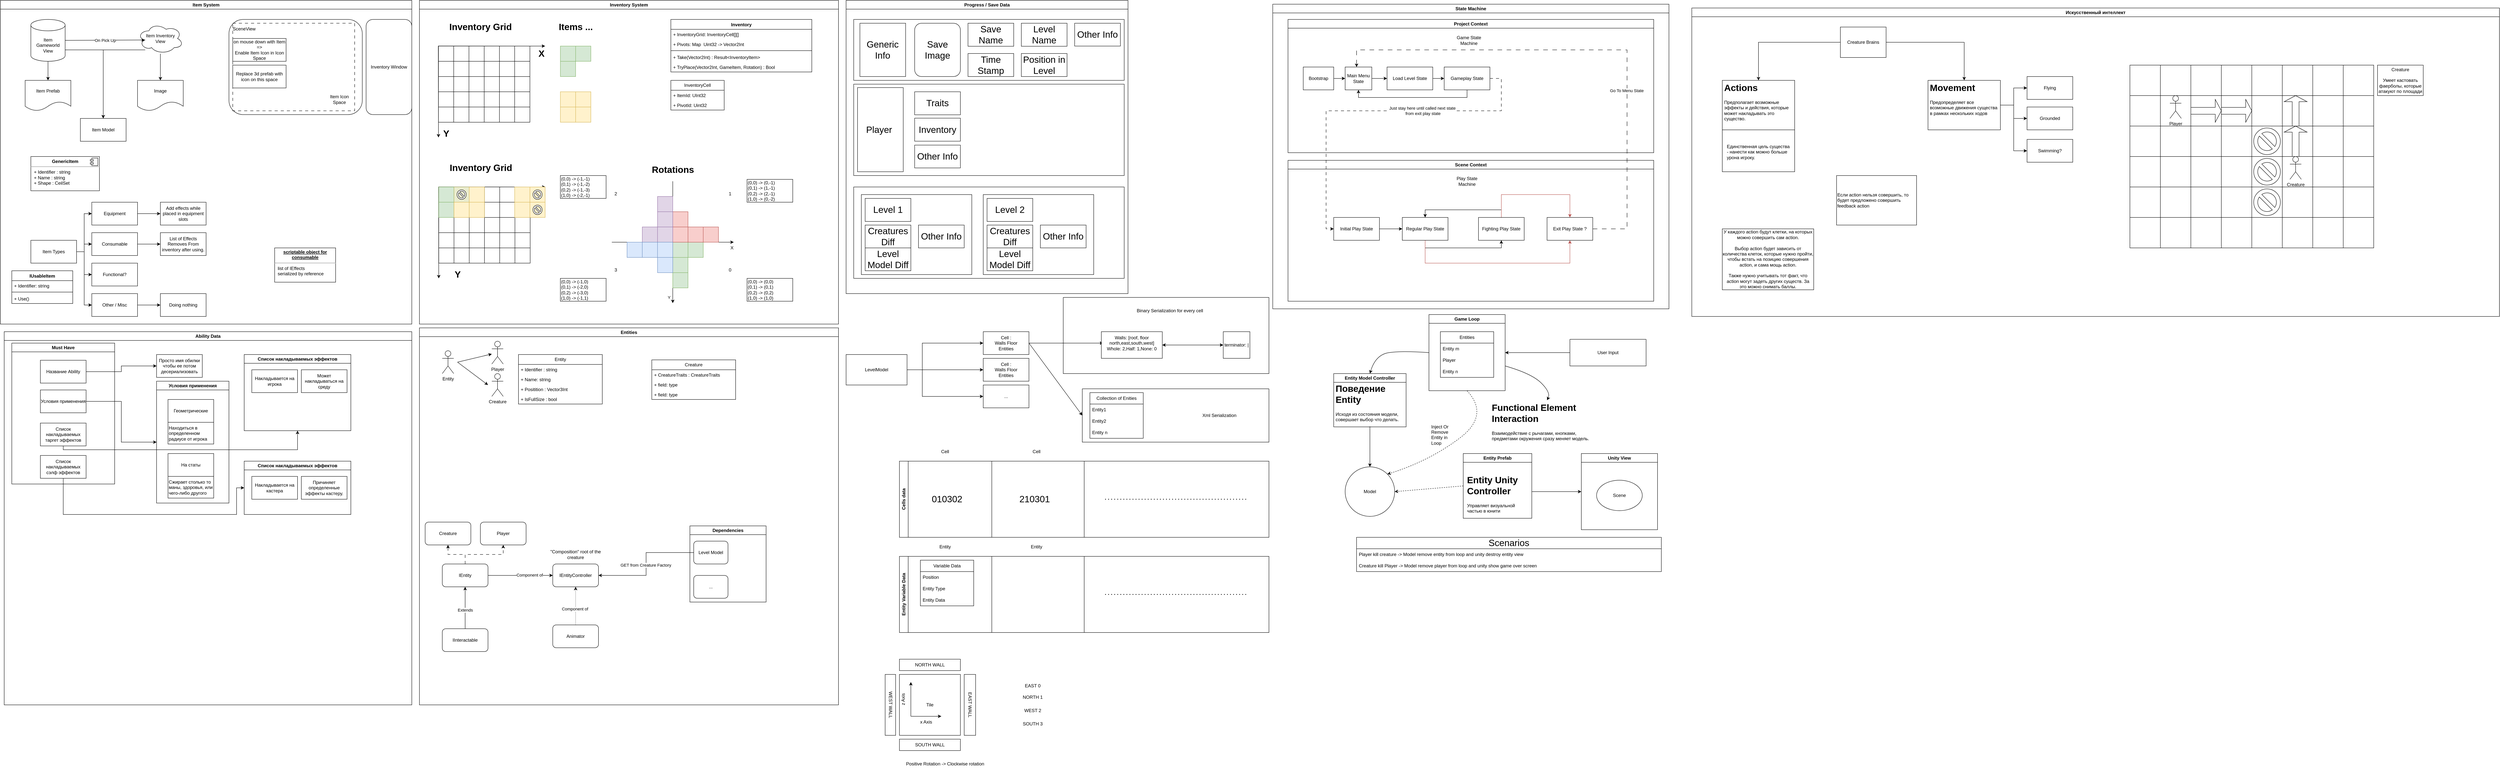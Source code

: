 <mxfile version="21.6.1" type="device">
  <diagram name="Architecture" id="58cdce13-f638-feb5-8d6f-7d28b1aa9fa0">
    <mxGraphModel dx="2944" dy="1287" grid="1" gridSize="10" guides="1" tooltips="1" connect="1" arrows="1" fold="1" page="1" pageScale="1" pageWidth="1100" pageHeight="850" background="none" math="0" shadow="0">
      <root>
        <mxCell id="0" />
        <mxCell id="1" parent="0" />
        <mxCell id="DIWdCTv0tTlez8iICaOq-4" style="edgeStyle=orthogonalEdgeStyle;rounded=0;orthogonalLoop=1;jettySize=auto;html=1;exitX=1;exitY=0.25;exitDx=0;exitDy=0;" parent="1" source="DIWdCTv0tTlez8iICaOq-1" edge="1">
          <mxGeometry relative="1" as="geometry">
            <mxPoint x="380" y="50" as="targetPoint" />
            <Array as="points">
              <mxPoint x="180" y="120" />
              <mxPoint x="220" y="120" />
              <mxPoint x="220" y="50" />
            </Array>
          </mxGeometry>
        </mxCell>
        <mxCell id="DIWdCTv0tTlez8iICaOq-12" style="edgeStyle=orthogonalEdgeStyle;rounded=0;orthogonalLoop=1;jettySize=auto;html=1;exitX=1;exitY=0.25;exitDx=0;exitDy=0;entryX=0;entryY=0.5;entryDx=0;entryDy=0;" parent="1" source="DIWdCTv0tTlez8iICaOq-1" target="DIWdCTv0tTlez8iICaOq-7" edge="1">
          <mxGeometry relative="1" as="geometry">
            <Array as="points">
              <mxPoint x="180" y="120" />
            </Array>
          </mxGeometry>
        </mxCell>
        <mxCell id="DIWdCTv0tTlez8iICaOq-13" style="edgeStyle=orthogonalEdgeStyle;rounded=0;orthogonalLoop=1;jettySize=auto;html=1;exitX=1;exitY=0.25;exitDx=0;exitDy=0;entryX=0;entryY=0.5;entryDx=0;entryDy=0;" parent="1" source="DIWdCTv0tTlez8iICaOq-1" target="DIWdCTv0tTlez8iICaOq-9" edge="1">
          <mxGeometry relative="1" as="geometry">
            <Array as="points">
              <mxPoint x="180" y="120" />
              <mxPoint x="220" y="120" />
              <mxPoint x="220" y="190" />
            </Array>
          </mxGeometry>
        </mxCell>
        <mxCell id="DIWdCTv0tTlez8iICaOq-1" value="" style="rounded=0;whiteSpace=wrap;html=1;" parent="1" vertex="1">
          <mxGeometry x="20" y="80" width="160" height="80" as="geometry" />
        </mxCell>
        <mxCell id="DIWdCTv0tTlez8iICaOq-2" value="LevelModel" style="text;html=1;strokeColor=none;fillColor=none;align=center;verticalAlign=middle;whiteSpace=wrap;rounded=0;" parent="1" vertex="1">
          <mxGeometry x="70" y="105" width="60" height="30" as="geometry" />
        </mxCell>
        <mxCell id="ZTe_1hHH_QJfwb7CDAP2-16" style="edgeStyle=orthogonalEdgeStyle;rounded=0;orthogonalLoop=1;jettySize=auto;html=1;exitX=1;exitY=0.5;exitDx=0;exitDy=0;entryX=0;entryY=0.5;entryDx=0;entryDy=0;" parent="1" source="DIWdCTv0tTlez8iICaOq-5" target="DIWdCTv0tTlez8iICaOq-22" edge="1">
          <mxGeometry relative="1" as="geometry" />
        </mxCell>
        <mxCell id="DIWdCTv0tTlez8iICaOq-5" value="" style="rounded=0;whiteSpace=wrap;html=1;" parent="1" vertex="1">
          <mxGeometry x="380" y="20" width="120" height="60" as="geometry" />
        </mxCell>
        <mxCell id="DIWdCTv0tTlez8iICaOq-6" value="Cell : &lt;br&gt;Walls Floor Entities" style="text;html=1;strokeColor=none;fillColor=none;align=center;verticalAlign=middle;whiteSpace=wrap;rounded=0;" parent="1" vertex="1">
          <mxGeometry x="395" y="35" width="90" height="30" as="geometry" />
        </mxCell>
        <mxCell id="DIWdCTv0tTlez8iICaOq-7" value="" style="rounded=0;whiteSpace=wrap;html=1;" parent="1" vertex="1">
          <mxGeometry x="380" y="90" width="120" height="60" as="geometry" />
        </mxCell>
        <mxCell id="DIWdCTv0tTlez8iICaOq-9" value="" style="rounded=0;whiteSpace=wrap;html=1;" parent="1" vertex="1">
          <mxGeometry x="380" y="160" width="120" height="60" as="geometry" />
        </mxCell>
        <mxCell id="DIWdCTv0tTlez8iICaOq-17" value="Cell :&lt;br style=&quot;border-color: var(--border-color);&quot;&gt;Walls Floor Entities" style="text;html=1;strokeColor=none;fillColor=none;align=center;verticalAlign=middle;whiteSpace=wrap;rounded=0;" parent="1" vertex="1">
          <mxGeometry x="395" y="105" width="90" height="30" as="geometry" />
        </mxCell>
        <mxCell id="DIWdCTv0tTlez8iICaOq-18" value="..." style="text;html=1;strokeColor=none;fillColor=none;align=center;verticalAlign=middle;whiteSpace=wrap;rounded=0;" parent="1" vertex="1">
          <mxGeometry x="395" y="175" width="90" height="30" as="geometry" />
        </mxCell>
        <mxCell id="DIWdCTv0tTlez8iICaOq-26" value="" style="endArrow=classic;html=1;rounded=0;exitX=1;exitY=0.5;exitDx=0;exitDy=0;" parent="1" source="DIWdCTv0tTlez8iICaOq-5" edge="1">
          <mxGeometry width="50" height="50" relative="1" as="geometry">
            <mxPoint x="670" y="260" as="sourcePoint" />
            <mxPoint x="640" y="240" as="targetPoint" />
          </mxGeometry>
        </mxCell>
        <mxCell id="DIWdCTv0tTlez8iICaOq-28" value="" style="swimlane;startSize=0;" parent="1" vertex="1">
          <mxGeometry x="590" y="-70" width="540" height="200" as="geometry">
            <mxRectangle x="590" y="-80" width="50" height="40" as="alternateBounds" />
          </mxGeometry>
        </mxCell>
        <mxCell id="DIWdCTv0tTlez8iICaOq-32" value="Binary Serialization for every cell" style="text;html=1;strokeColor=none;fillColor=none;align=center;verticalAlign=middle;whiteSpace=wrap;rounded=0;" parent="DIWdCTv0tTlez8iICaOq-28" vertex="1">
          <mxGeometry x="170" y="20" width="220" height="30" as="geometry" />
        </mxCell>
        <mxCell id="DIWdCTv0tTlez8iICaOq-21" value="" style="rounded=0;whiteSpace=wrap;html=1;" parent="DIWdCTv0tTlez8iICaOq-28" vertex="1">
          <mxGeometry x="100" y="90" width="160" height="70" as="geometry" />
        </mxCell>
        <mxCell id="DIWdCTv0tTlez8iICaOq-22" value="Walls: [roof, floor&lt;br style=&quot;border-color: var(--border-color);&quot;&gt;north,east,south,west]&lt;br&gt;Whole: 2,Half: 1,None: 0" style="text;html=1;strokeColor=none;fillColor=none;align=center;verticalAlign=middle;whiteSpace=wrap;rounded=0;" parent="DIWdCTv0tTlez8iICaOq-28" vertex="1">
          <mxGeometry x="105" y="95" width="150" height="50" as="geometry" />
        </mxCell>
        <mxCell id="DIWdCTv0tTlez8iICaOq-24" value="terminator: |" style="whiteSpace=wrap;html=1;aspect=fixed;" parent="DIWdCTv0tTlez8iICaOq-28" vertex="1">
          <mxGeometry x="420" y="90" width="70" height="70" as="geometry" />
        </mxCell>
        <mxCell id="DIWdCTv0tTlez8iICaOq-23" value="" style="endArrow=classic;startArrow=classic;html=1;rounded=0;exitX=1;exitY=0.5;exitDx=0;exitDy=0;entryX=0;entryY=0.5;entryDx=0;entryDy=0;" parent="DIWdCTv0tTlez8iICaOq-28" source="DIWdCTv0tTlez8iICaOq-21" target="DIWdCTv0tTlez8iICaOq-24" edge="1">
          <mxGeometry width="50" height="50" relative="1" as="geometry">
            <mxPoint x="120" y="320" as="sourcePoint" />
            <mxPoint x="420" y="115" as="targetPoint" />
          </mxGeometry>
        </mxCell>
        <mxCell id="DIWdCTv0tTlez8iICaOq-34" value="" style="swimlane;startSize=0;" parent="1" vertex="1">
          <mxGeometry x="640" y="170" width="490" height="140" as="geometry" />
        </mxCell>
        <mxCell id="DIWdCTv0tTlez8iICaOq-36" value="Collection of Enities" style="swimlane;fontStyle=0;childLayout=stackLayout;horizontal=1;startSize=30;horizontalStack=0;resizeParent=1;resizeParentMax=0;resizeLast=0;collapsible=1;marginBottom=0;whiteSpace=wrap;html=1;" parent="DIWdCTv0tTlez8iICaOq-34" vertex="1">
          <mxGeometry x="20" y="10" width="140" height="120" as="geometry" />
        </mxCell>
        <mxCell id="DIWdCTv0tTlez8iICaOq-37" value="Entity1" style="text;strokeColor=none;fillColor=none;align=left;verticalAlign=middle;spacingLeft=4;spacingRight=4;overflow=hidden;points=[[0,0.5],[1,0.5]];portConstraint=eastwest;rotatable=0;whiteSpace=wrap;html=1;" parent="DIWdCTv0tTlez8iICaOq-36" vertex="1">
          <mxGeometry y="30" width="140" height="30" as="geometry" />
        </mxCell>
        <mxCell id="DIWdCTv0tTlez8iICaOq-38" value="Entity2" style="text;strokeColor=none;fillColor=none;align=left;verticalAlign=middle;spacingLeft=4;spacingRight=4;overflow=hidden;points=[[0,0.5],[1,0.5]];portConstraint=eastwest;rotatable=0;whiteSpace=wrap;html=1;" parent="DIWdCTv0tTlez8iICaOq-36" vertex="1">
          <mxGeometry y="60" width="140" height="30" as="geometry" />
        </mxCell>
        <mxCell id="DIWdCTv0tTlez8iICaOq-39" value="Entity n" style="text;strokeColor=none;fillColor=none;align=left;verticalAlign=middle;spacingLeft=4;spacingRight=4;overflow=hidden;points=[[0,0.5],[1,0.5]];portConstraint=eastwest;rotatable=0;whiteSpace=wrap;html=1;" parent="DIWdCTv0tTlez8iICaOq-36" vertex="1">
          <mxGeometry y="90" width="140" height="30" as="geometry" />
        </mxCell>
        <mxCell id="DIWdCTv0tTlez8iICaOq-40" value="Xml Serialization" style="text;html=1;strokeColor=none;fillColor=none;align=center;verticalAlign=middle;whiteSpace=wrap;rounded=0;" parent="DIWdCTv0tTlez8iICaOq-34" vertex="1">
          <mxGeometry x="290" y="20" width="140" height="100" as="geometry" />
        </mxCell>
        <mxCell id="DIWdCTv0tTlez8iICaOq-41" value="Cells data" style="swimlane;horizontal=0;whiteSpace=wrap;html=1;" parent="1" vertex="1">
          <mxGeometry x="160" y="360" width="970" height="200" as="geometry" />
        </mxCell>
        <mxCell id="DIWdCTv0tTlez8iICaOq-44" value="&lt;font style=&quot;font-size: 24px;&quot;&gt;010302&lt;/font&gt;" style="text;html=1;strokeColor=none;fillColor=none;align=center;verticalAlign=middle;whiteSpace=wrap;rounded=0;" parent="DIWdCTv0tTlez8iICaOq-41" vertex="1">
          <mxGeometry x="60" y="60" width="130" height="80" as="geometry" />
        </mxCell>
        <mxCell id="DIWdCTv0tTlez8iICaOq-47" value="&lt;font style=&quot;font-size: 24px;&quot;&gt;210301&lt;br&gt;&lt;/font&gt;" style="text;html=1;strokeColor=none;fillColor=none;align=center;verticalAlign=middle;whiteSpace=wrap;rounded=0;" parent="DIWdCTv0tTlez8iICaOq-41" vertex="1">
          <mxGeometry x="290" y="60" width="130" height="80" as="geometry" />
        </mxCell>
        <mxCell id="DIWdCTv0tTlez8iICaOq-42" value="" style="endArrow=none;html=1;rounded=0;exitX=0.25;exitY=1;exitDx=0;exitDy=0;entryX=0.25;entryY=0;entryDx=0;entryDy=0;" parent="1" source="DIWdCTv0tTlez8iICaOq-41" target="DIWdCTv0tTlez8iICaOq-41" edge="1">
          <mxGeometry width="50" height="50" relative="1" as="geometry">
            <mxPoint x="600" y="400" as="sourcePoint" />
            <mxPoint x="650" y="350" as="targetPoint" />
          </mxGeometry>
        </mxCell>
        <mxCell id="DIWdCTv0tTlez8iICaOq-43" value="Cell" style="text;html=1;strokeColor=none;fillColor=none;align=center;verticalAlign=middle;whiteSpace=wrap;rounded=0;" parent="1" vertex="1">
          <mxGeometry x="250" y="320" width="60" height="30" as="geometry" />
        </mxCell>
        <mxCell id="DIWdCTv0tTlez8iICaOq-45" value="" style="endArrow=none;html=1;rounded=0;exitX=0.5;exitY=1;exitDx=0;exitDy=0;entryX=0.5;entryY=0;entryDx=0;entryDy=0;" parent="1" source="DIWdCTv0tTlez8iICaOq-41" target="DIWdCTv0tTlez8iICaOq-41" edge="1">
          <mxGeometry width="50" height="50" relative="1" as="geometry">
            <mxPoint x="600" y="390" as="sourcePoint" />
            <mxPoint x="650" y="340" as="targetPoint" />
          </mxGeometry>
        </mxCell>
        <mxCell id="DIWdCTv0tTlez8iICaOq-46" value="Cell" style="text;html=1;strokeColor=none;fillColor=none;align=center;verticalAlign=middle;whiteSpace=wrap;rounded=0;" parent="1" vertex="1">
          <mxGeometry x="490" y="320" width="60" height="30" as="geometry" />
        </mxCell>
        <mxCell id="DIWdCTv0tTlez8iICaOq-48" value="" style="endArrow=none;dashed=1;html=1;dashPattern=1 3;strokeWidth=2;rounded=0;" parent="1" edge="1">
          <mxGeometry width="50" height="50" relative="1" as="geometry">
            <mxPoint x="700" y="460" as="sourcePoint" />
            <mxPoint x="1070" y="460" as="targetPoint" />
          </mxGeometry>
        </mxCell>
        <mxCell id="DIWdCTv0tTlez8iICaOq-49" value="Entity Variable Data" style="swimlane;horizontal=0;whiteSpace=wrap;html=1;" parent="1" vertex="1">
          <mxGeometry x="160" y="610" width="970" height="200" as="geometry" />
        </mxCell>
        <mxCell id="DIWdCTv0tTlez8iICaOq-57" value="Variable Data" style="swimlane;fontStyle=0;childLayout=stackLayout;horizontal=1;startSize=30;horizontalStack=0;resizeParent=1;resizeParentMax=0;resizeLast=0;collapsible=1;marginBottom=0;whiteSpace=wrap;html=1;" parent="DIWdCTv0tTlez8iICaOq-49" vertex="1">
          <mxGeometry x="55" y="10" width="140" height="120" as="geometry" />
        </mxCell>
        <mxCell id="DIWdCTv0tTlez8iICaOq-58" value="Position" style="text;strokeColor=none;fillColor=none;align=left;verticalAlign=middle;spacingLeft=4;spacingRight=4;overflow=hidden;points=[[0,0.5],[1,0.5]];portConstraint=eastwest;rotatable=0;whiteSpace=wrap;html=1;" parent="DIWdCTv0tTlez8iICaOq-57" vertex="1">
          <mxGeometry y="30" width="140" height="30" as="geometry" />
        </mxCell>
        <mxCell id="DIWdCTv0tTlez8iICaOq-59" value="Entity Type" style="text;strokeColor=none;fillColor=none;align=left;verticalAlign=middle;spacingLeft=4;spacingRight=4;overflow=hidden;points=[[0,0.5],[1,0.5]];portConstraint=eastwest;rotatable=0;whiteSpace=wrap;html=1;" parent="DIWdCTv0tTlez8iICaOq-57" vertex="1">
          <mxGeometry y="60" width="140" height="30" as="geometry" />
        </mxCell>
        <mxCell id="DIWdCTv0tTlez8iICaOq-60" value="Entity Data" style="text;strokeColor=none;fillColor=none;align=left;verticalAlign=middle;spacingLeft=4;spacingRight=4;overflow=hidden;points=[[0,0.5],[1,0.5]];portConstraint=eastwest;rotatable=0;whiteSpace=wrap;html=1;" parent="DIWdCTv0tTlez8iICaOq-57" vertex="1">
          <mxGeometry y="90" width="140" height="30" as="geometry" />
        </mxCell>
        <mxCell id="DIWdCTv0tTlez8iICaOq-52" value="" style="endArrow=none;html=1;rounded=0;exitX=0.25;exitY=1;exitDx=0;exitDy=0;entryX=0.25;entryY=0;entryDx=0;entryDy=0;" parent="1" source="DIWdCTv0tTlez8iICaOq-49" target="DIWdCTv0tTlez8iICaOq-49" edge="1">
          <mxGeometry width="50" height="50" relative="1" as="geometry">
            <mxPoint x="600" y="650" as="sourcePoint" />
            <mxPoint x="650" y="600" as="targetPoint" />
          </mxGeometry>
        </mxCell>
        <mxCell id="DIWdCTv0tTlez8iICaOq-53" value="Entity" style="text;html=1;strokeColor=none;fillColor=none;align=center;verticalAlign=middle;whiteSpace=wrap;rounded=0;" parent="1" vertex="1">
          <mxGeometry x="250" y="570" width="60" height="30" as="geometry" />
        </mxCell>
        <mxCell id="DIWdCTv0tTlez8iICaOq-54" value="" style="endArrow=none;html=1;rounded=0;exitX=0.5;exitY=1;exitDx=0;exitDy=0;entryX=0.5;entryY=0;entryDx=0;entryDy=0;" parent="1" source="DIWdCTv0tTlez8iICaOq-49" target="DIWdCTv0tTlez8iICaOq-49" edge="1">
          <mxGeometry width="50" height="50" relative="1" as="geometry">
            <mxPoint x="600" y="640" as="sourcePoint" />
            <mxPoint x="650" y="590" as="targetPoint" />
          </mxGeometry>
        </mxCell>
        <mxCell id="DIWdCTv0tTlez8iICaOq-55" value="Entity" style="text;html=1;strokeColor=none;fillColor=none;align=center;verticalAlign=middle;whiteSpace=wrap;rounded=0;" parent="1" vertex="1">
          <mxGeometry x="490" y="570" width="60" height="30" as="geometry" />
        </mxCell>
        <mxCell id="DIWdCTv0tTlez8iICaOq-56" value="" style="endArrow=none;dashed=1;html=1;dashPattern=1 3;strokeWidth=2;rounded=0;" parent="1" edge="1">
          <mxGeometry width="50" height="50" relative="1" as="geometry">
            <mxPoint x="700" y="710" as="sourcePoint" />
            <mxPoint x="1070" y="710" as="targetPoint" />
          </mxGeometry>
        </mxCell>
        <mxCell id="DIWdCTv0tTlez8iICaOq-62" value="" style="ellipse;whiteSpace=wrap;html=1;aspect=fixed;" parent="1" vertex="1">
          <mxGeometry x="1330" y="375" width="130" height="130" as="geometry" />
        </mxCell>
        <mxCell id="DIWdCTv0tTlez8iICaOq-63" value="Model" style="text;html=1;strokeColor=none;fillColor=none;align=center;verticalAlign=middle;whiteSpace=wrap;rounded=0;" parent="1" vertex="1">
          <mxGeometry x="1365" y="425" width="60" height="30" as="geometry" />
        </mxCell>
        <mxCell id="DIWdCTv0tTlez8iICaOq-67" value="Entity Prefab" style="swimlane;whiteSpace=wrap;html=1;" parent="1" vertex="1">
          <mxGeometry x="1640" y="340" width="180" height="170" as="geometry" />
        </mxCell>
        <mxCell id="DIWdCTv0tTlez8iICaOq-70" value="&lt;h1&gt;Entity Unity Controller&lt;/h1&gt;&lt;div&gt;Управляет визуальной частью в юнити&lt;/div&gt;" style="text;html=1;strokeColor=none;fillColor=none;spacing=5;spacingTop=-20;whiteSpace=wrap;overflow=hidden;rounded=0;" parent="DIWdCTv0tTlez8iICaOq-67" vertex="1">
          <mxGeometry x="5" y="50" width="165" height="120" as="geometry" />
        </mxCell>
        <mxCell id="DIWdCTv0tTlez8iICaOq-71" value="Game Loop" style="swimlane;whiteSpace=wrap;html=1;" parent="1" vertex="1">
          <mxGeometry x="1550" y="-25" width="200" height="200" as="geometry" />
        </mxCell>
        <mxCell id="DIWdCTv0tTlez8iICaOq-80" value="Entities" style="swimlane;fontStyle=0;childLayout=stackLayout;horizontal=1;startSize=30;horizontalStack=0;resizeParent=1;resizeParentMax=0;resizeLast=0;collapsible=1;marginBottom=0;whiteSpace=wrap;html=1;" parent="DIWdCTv0tTlez8iICaOq-71" vertex="1">
          <mxGeometry x="30" y="45" width="140" height="120" as="geometry" />
        </mxCell>
        <mxCell id="DIWdCTv0tTlez8iICaOq-81" value="Entity m" style="text;strokeColor=none;fillColor=none;align=left;verticalAlign=middle;spacingLeft=4;spacingRight=4;overflow=hidden;points=[[0,0.5],[1,0.5]];portConstraint=eastwest;rotatable=0;whiteSpace=wrap;html=1;" parent="DIWdCTv0tTlez8iICaOq-80" vertex="1">
          <mxGeometry y="30" width="140" height="30" as="geometry" />
        </mxCell>
        <mxCell id="DIWdCTv0tTlez8iICaOq-82" value="Player" style="text;strokeColor=none;fillColor=none;align=left;verticalAlign=middle;spacingLeft=4;spacingRight=4;overflow=hidden;points=[[0,0.5],[1,0.5]];portConstraint=eastwest;rotatable=0;whiteSpace=wrap;html=1;" parent="DIWdCTv0tTlez8iICaOq-80" vertex="1">
          <mxGeometry y="60" width="140" height="30" as="geometry" />
        </mxCell>
        <mxCell id="DIWdCTv0tTlez8iICaOq-83" value="Entity n" style="text;strokeColor=none;fillColor=none;align=left;verticalAlign=middle;spacingLeft=4;spacingRight=4;overflow=hidden;points=[[0,0.5],[1,0.5]];portConstraint=eastwest;rotatable=0;whiteSpace=wrap;html=1;" parent="DIWdCTv0tTlez8iICaOq-80" vertex="1">
          <mxGeometry y="90" width="140" height="30" as="geometry" />
        </mxCell>
        <mxCell id="DIWdCTv0tTlez8iICaOq-73" value="" style="curved=1;endArrow=classic;html=1;rounded=0;entryX=0.5;entryY=0;entryDx=0;entryDy=0;exitX=0.5;exitY=1;exitDx=0;exitDy=0;" parent="1" source="DIWdCTv0tTlez8iICaOq-101" target="DIWdCTv0tTlez8iICaOq-62" edge="1">
          <mxGeometry width="50" height="50" relative="1" as="geometry">
            <mxPoint x="1670" y="290" as="sourcePoint" />
            <mxPoint x="1720" y="240" as="targetPoint" />
            <Array as="points">
              <mxPoint x="1395" y="260" />
            </Array>
          </mxGeometry>
        </mxCell>
        <mxCell id="DIWdCTv0tTlez8iICaOq-74" value="Unity View" style="swimlane;whiteSpace=wrap;html=1;" parent="1" vertex="1">
          <mxGeometry x="1950" y="340" width="200" height="200" as="geometry" />
        </mxCell>
        <mxCell id="DIWdCTv0tTlez8iICaOq-87" value="" style="ellipse;whiteSpace=wrap;html=1;" parent="DIWdCTv0tTlez8iICaOq-74" vertex="1">
          <mxGeometry x="40" y="70" width="120" height="80" as="geometry" />
        </mxCell>
        <mxCell id="DIWdCTv0tTlez8iICaOq-88" value="Scene" style="text;html=1;strokeColor=none;fillColor=none;align=center;verticalAlign=middle;whiteSpace=wrap;rounded=0;" parent="DIWdCTv0tTlez8iICaOq-74" vertex="1">
          <mxGeometry x="70" y="95" width="60" height="30" as="geometry" />
        </mxCell>
        <mxCell id="DIWdCTv0tTlez8iICaOq-75" value="" style="endArrow=classic;html=1;rounded=0;entryX=0;entryY=0.5;entryDx=0;entryDy=0;" parent="1" target="DIWdCTv0tTlez8iICaOq-74" edge="1">
          <mxGeometry width="50" height="50" relative="1" as="geometry">
            <mxPoint x="1820" y="440" as="sourcePoint" />
            <mxPoint x="1720" y="240" as="targetPoint" />
          </mxGeometry>
        </mxCell>
        <mxCell id="DIWdCTv0tTlez8iICaOq-76" value="" style="swimlane;startSize=0;" parent="1" vertex="1">
          <mxGeometry x="1920" y="40" width="200" height="70" as="geometry" />
        </mxCell>
        <mxCell id="DIWdCTv0tTlez8iICaOq-79" value="User Input" style="text;html=1;strokeColor=none;fillColor=none;align=center;verticalAlign=middle;whiteSpace=wrap;rounded=0;" parent="DIWdCTv0tTlez8iICaOq-76" vertex="1">
          <mxGeometry x="70" y="20" width="60" height="30" as="geometry" />
        </mxCell>
        <mxCell id="DIWdCTv0tTlez8iICaOq-77" value="" style="endArrow=classic;html=1;rounded=0;exitX=0;exitY=0.5;exitDx=0;exitDy=0;entryX=1;entryY=0.5;entryDx=0;entryDy=0;" parent="1" source="DIWdCTv0tTlez8iICaOq-76" target="DIWdCTv0tTlez8iICaOq-71" edge="1">
          <mxGeometry width="50" height="50" relative="1" as="geometry">
            <mxPoint x="1850" y="170" as="sourcePoint" />
            <mxPoint x="1630" y="150" as="targetPoint" />
          </mxGeometry>
        </mxCell>
        <mxCell id="DIWdCTv0tTlez8iICaOq-84" value="" style="curved=1;endArrow=classic;html=1;rounded=0;exitX=0.5;exitY=1;exitDx=0;exitDy=0;labelBorderColor=none;entryX=1;entryY=0;entryDx=0;entryDy=0;dashed=1;" parent="1" source="DIWdCTv0tTlez8iICaOq-71" target="DIWdCTv0tTlez8iICaOq-62" edge="1">
          <mxGeometry width="50" height="50" relative="1" as="geometry">
            <mxPoint x="1680" y="170" as="sourcePoint" />
            <mxPoint x="1710" y="290" as="targetPoint" />
            <Array as="points">
              <mxPoint x="1710" y="240" />
              <mxPoint x="1550" y="360" />
            </Array>
          </mxGeometry>
        </mxCell>
        <mxCell id="DIWdCTv0tTlez8iICaOq-86" value="Inject Or Remove Entity in Loop" style="text;strokeColor=none;fillColor=none;align=left;verticalAlign=middle;spacingLeft=4;spacingRight=4;overflow=hidden;points=[[0,0.5],[1,0.5]];portConstraint=eastwest;rotatable=0;whiteSpace=wrap;html=1;" parent="1" vertex="1">
          <mxGeometry x="1550" y="260" width="80" height="60" as="geometry" />
        </mxCell>
        <mxCell id="DIWdCTv0tTlez8iICaOq-89" value="&lt;font style=&quot;font-size: 24px;&quot;&gt;Scenarios&lt;/font&gt;" style="swimlane;fontStyle=0;childLayout=stackLayout;horizontal=1;startSize=30;horizontalStack=0;resizeParent=1;resizeParentMax=0;resizeLast=0;collapsible=1;marginBottom=0;whiteSpace=wrap;html=1;" parent="1" vertex="1">
          <mxGeometry x="1360" y="560" width="800" height="90" as="geometry" />
        </mxCell>
        <mxCell id="DIWdCTv0tTlez8iICaOq-90" value="Player kill creature -&amp;gt; Model remove entity from loop and unity destroy entity view" style="text;strokeColor=none;fillColor=none;align=left;verticalAlign=middle;spacingLeft=4;spacingRight=4;overflow=hidden;points=[[0,0.5],[1,0.5]];portConstraint=eastwest;rotatable=0;whiteSpace=wrap;html=1;" parent="DIWdCTv0tTlez8iICaOq-89" vertex="1">
          <mxGeometry y="30" width="800" height="30" as="geometry" />
        </mxCell>
        <mxCell id="DIWdCTv0tTlez8iICaOq-91" value="Creature kill Player -&amp;gt; Model remove player from loop and unity show game over screen" style="text;strokeColor=none;fillColor=none;align=left;verticalAlign=middle;spacingLeft=4;spacingRight=4;overflow=hidden;points=[[0,0.5],[1,0.5]];portConstraint=eastwest;rotatable=0;whiteSpace=wrap;html=1;" parent="DIWdCTv0tTlez8iICaOq-89" vertex="1">
          <mxGeometry y="60" width="800" height="30" as="geometry" />
        </mxCell>
        <mxCell id="DIWdCTv0tTlez8iICaOq-94" value="" style="endArrow=classic;html=1;rounded=0;entryX=1;entryY=0.5;entryDx=0;entryDy=0;exitX=0;exitY=0.5;exitDx=0;exitDy=0;dashed=1;" parent="1" source="DIWdCTv0tTlez8iICaOq-67" target="DIWdCTv0tTlez8iICaOq-62" edge="1">
          <mxGeometry relative="1" as="geometry">
            <mxPoint x="1480" y="498.89" as="sourcePoint" />
            <mxPoint x="1580" y="498.89" as="targetPoint" />
          </mxGeometry>
        </mxCell>
        <mxCell id="DIWdCTv0tTlez8iICaOq-102" value="" style="curved=1;endArrow=classic;html=1;rounded=0;entryX=0.5;entryY=0;entryDx=0;entryDy=0;exitX=0;exitY=0.5;exitDx=0;exitDy=0;" parent="1" source="DIWdCTv0tTlez8iICaOq-71" target="DIWdCTv0tTlez8iICaOq-101" edge="1">
          <mxGeometry width="50" height="50" relative="1" as="geometry">
            <mxPoint x="1550" y="75" as="sourcePoint" />
            <mxPoint x="1395" y="375" as="targetPoint" />
            <Array as="points">
              <mxPoint x="1480" y="70" />
              <mxPoint x="1410" y="80" />
            </Array>
          </mxGeometry>
        </mxCell>
        <mxCell id="DIWdCTv0tTlez8iICaOq-101" value="Entity Model Controller" style="swimlane;whiteSpace=wrap;html=1;" parent="1" vertex="1">
          <mxGeometry x="1300" y="130" width="190" height="140" as="geometry" />
        </mxCell>
        <mxCell id="DIWdCTv0tTlez8iICaOq-104" value="&lt;h1&gt;Поведение Entity&lt;/h1&gt;&lt;div&gt;Исходя из состояния модели, совершает выбор что делать.&lt;/div&gt;" style="text;html=1;strokeColor=none;fillColor=none;spacing=5;spacingTop=-20;whiteSpace=wrap;overflow=hidden;rounded=0;" parent="DIWdCTv0tTlez8iICaOq-101" vertex="1">
          <mxGeometry y="20" width="190" height="120" as="geometry" />
        </mxCell>
        <mxCell id="DIWdCTv0tTlez8iICaOq-106" value="&lt;h1&gt;Functional Element Interaction&lt;/h1&gt;&lt;p&gt;Взаимодействие с рычагами, кнопками, предметами окружения сразу меняет модель.&lt;/p&gt;" style="text;html=1;strokeColor=none;fillColor=none;spacing=5;spacingTop=-20;whiteSpace=wrap;overflow=hidden;rounded=0;" parent="1" vertex="1">
          <mxGeometry x="1710" y="200" width="300" height="120" as="geometry" />
        </mxCell>
        <mxCell id="DIWdCTv0tTlez8iICaOq-107" value="" style="curved=1;endArrow=classic;html=1;rounded=0;exitX=0.5;exitY=0;exitDx=0;exitDy=0;entryX=0.5;entryY=0;entryDx=0;entryDy=0;" parent="1" target="DIWdCTv0tTlez8iICaOq-106" edge="1">
          <mxGeometry width="50" height="50" relative="1" as="geometry">
            <mxPoint x="1750" y="110" as="sourcePoint" />
            <mxPoint x="1820" y="180" as="targetPoint" />
            <Array as="points">
              <mxPoint x="1820" y="130" />
              <mxPoint x="1870" y="180" />
            </Array>
          </mxGeometry>
        </mxCell>
        <mxCell id="4aMJCiAaiR8tqpyD7OQS-2" value="Inventory System" style="swimlane;whiteSpace=wrap;html=1;" parent="1" vertex="1">
          <mxGeometry x="-1100" y="-850" width="1100" height="850" as="geometry" />
        </mxCell>
        <mxCell id="4aMJCiAaiR8tqpyD7OQS-34" value="Inventory" style="swimlane;fontStyle=1;align=center;verticalAlign=top;childLayout=stackLayout;horizontal=1;startSize=26;horizontalStack=0;resizeParent=1;resizeParentMax=0;resizeLast=0;collapsible=1;marginBottom=0;whiteSpace=wrap;html=1;" parent="4aMJCiAaiR8tqpyD7OQS-2" vertex="1">
          <mxGeometry x="660" y="50" width="370" height="138" as="geometry" />
        </mxCell>
        <mxCell id="4aMJCiAaiR8tqpyD7OQS-35" value="+ InventoryGrid: InventoryCell[][]" style="text;strokeColor=none;fillColor=none;align=left;verticalAlign=top;spacingLeft=4;spacingRight=4;overflow=hidden;rotatable=0;points=[[0,0.5],[1,0.5]];portConstraint=eastwest;whiteSpace=wrap;html=1;" parent="4aMJCiAaiR8tqpyD7OQS-34" vertex="1">
          <mxGeometry y="26" width="370" height="26" as="geometry" />
        </mxCell>
        <mxCell id="4aMJCiAaiR8tqpyD7OQS-39" value="+ Pivots: Map&amp;nbsp; Uint32 -&amp;gt; Vector2Int" style="text;strokeColor=none;fillColor=none;align=left;verticalAlign=top;spacingLeft=4;spacingRight=4;overflow=hidden;rotatable=0;points=[[0,0.5],[1,0.5]];portConstraint=eastwest;whiteSpace=wrap;html=1;" parent="4aMJCiAaiR8tqpyD7OQS-34" vertex="1">
          <mxGeometry y="52" width="370" height="26" as="geometry" />
        </mxCell>
        <mxCell id="4aMJCiAaiR8tqpyD7OQS-36" value="" style="line;strokeWidth=1;fillColor=none;align=left;verticalAlign=middle;spacingTop=-1;spacingLeft=3;spacingRight=3;rotatable=0;labelPosition=right;points=[];portConstraint=eastwest;strokeColor=inherit;" parent="4aMJCiAaiR8tqpyD7OQS-34" vertex="1">
          <mxGeometry y="78" width="370" height="8" as="geometry" />
        </mxCell>
        <mxCell id="4aMJCiAaiR8tqpyD7OQS-37" value="+ Take(Vector2Int) : Result&amp;lt;InventoryItem&amp;gt;" style="text;strokeColor=none;fillColor=none;align=left;verticalAlign=top;spacingLeft=4;spacingRight=4;overflow=hidden;rotatable=0;points=[[0,0.5],[1,0.5]];portConstraint=eastwest;whiteSpace=wrap;html=1;" parent="4aMJCiAaiR8tqpyD7OQS-34" vertex="1">
          <mxGeometry y="86" width="370" height="26" as="geometry" />
        </mxCell>
        <mxCell id="4aMJCiAaiR8tqpyD7OQS-47" value="+ TryPlace(Vector2Int, GameItem, Rotation) : Bool" style="text;strokeColor=none;fillColor=none;align=left;verticalAlign=top;spacingLeft=4;spacingRight=4;overflow=hidden;rotatable=0;points=[[0,0.5],[1,0.5]];portConstraint=eastwest;whiteSpace=wrap;html=1;" parent="4aMJCiAaiR8tqpyD7OQS-34" vertex="1">
          <mxGeometry y="112" width="370" height="26" as="geometry" />
        </mxCell>
        <mxCell id="ZKKkXAqBo6NX67ldLgTl-43" value="" style="shape=table;startSize=0;container=1;collapsible=0;childLayout=tableLayout;fontSize=16;" parent="4aMJCiAaiR8tqpyD7OQS-2" vertex="1">
          <mxGeometry x="50" y="120" width="240" height="200" as="geometry" />
        </mxCell>
        <mxCell id="ZKKkXAqBo6NX67ldLgTl-44" value="" style="shape=tableRow;horizontal=0;startSize=0;swimlaneHead=0;swimlaneBody=0;strokeColor=inherit;top=0;left=0;bottom=0;right=0;collapsible=0;dropTarget=0;fillColor=none;points=[[0,0.5],[1,0.5]];portConstraint=eastwest;fontSize=16;" parent="ZKKkXAqBo6NX67ldLgTl-43" vertex="1">
          <mxGeometry width="240" height="40" as="geometry" />
        </mxCell>
        <mxCell id="ZKKkXAqBo6NX67ldLgTl-45" value="" style="shape=partialRectangle;html=1;whiteSpace=wrap;connectable=0;strokeColor=inherit;overflow=hidden;fillColor=none;top=0;left=0;bottom=0;right=0;pointerEvents=1;fontSize=16;" parent="ZKKkXAqBo6NX67ldLgTl-44" vertex="1">
          <mxGeometry width="40" height="40" as="geometry">
            <mxRectangle width="40" height="40" as="alternateBounds" />
          </mxGeometry>
        </mxCell>
        <mxCell id="ZKKkXAqBo6NX67ldLgTl-46" value="" style="shape=partialRectangle;html=1;whiteSpace=wrap;connectable=0;strokeColor=inherit;overflow=hidden;fillColor=none;top=0;left=0;bottom=0;right=0;pointerEvents=1;fontSize=16;" parent="ZKKkXAqBo6NX67ldLgTl-44" vertex="1">
          <mxGeometry x="40" width="40" height="40" as="geometry">
            <mxRectangle width="40" height="40" as="alternateBounds" />
          </mxGeometry>
        </mxCell>
        <mxCell id="ZKKkXAqBo6NX67ldLgTl-47" value="" style="shape=partialRectangle;html=1;whiteSpace=wrap;connectable=0;strokeColor=inherit;overflow=hidden;fillColor=none;top=0;left=0;bottom=0;right=0;pointerEvents=1;fontSize=16;" parent="ZKKkXAqBo6NX67ldLgTl-44" vertex="1">
          <mxGeometry x="80" width="40" height="40" as="geometry">
            <mxRectangle width="40" height="40" as="alternateBounds" />
          </mxGeometry>
        </mxCell>
        <mxCell id="ZKKkXAqBo6NX67ldLgTl-48" style="shape=partialRectangle;html=1;whiteSpace=wrap;connectable=0;strokeColor=inherit;overflow=hidden;fillColor=none;top=0;left=0;bottom=0;right=0;pointerEvents=1;fontSize=16;" parent="ZKKkXAqBo6NX67ldLgTl-44" vertex="1">
          <mxGeometry x="120" width="40" height="40" as="geometry">
            <mxRectangle width="40" height="40" as="alternateBounds" />
          </mxGeometry>
        </mxCell>
        <mxCell id="ZKKkXAqBo6NX67ldLgTl-49" style="shape=partialRectangle;html=1;whiteSpace=wrap;connectable=0;strokeColor=inherit;overflow=hidden;fillColor=none;top=0;left=0;bottom=0;right=0;pointerEvents=1;fontSize=16;" parent="ZKKkXAqBo6NX67ldLgTl-44" vertex="1">
          <mxGeometry x="160" width="40" height="40" as="geometry">
            <mxRectangle width="40" height="40" as="alternateBounds" />
          </mxGeometry>
        </mxCell>
        <mxCell id="ZKKkXAqBo6NX67ldLgTl-50" style="shape=partialRectangle;html=1;whiteSpace=wrap;connectable=0;strokeColor=inherit;overflow=hidden;fillColor=none;top=0;left=0;bottom=0;right=0;pointerEvents=1;fontSize=16;" parent="ZKKkXAqBo6NX67ldLgTl-44" vertex="1">
          <mxGeometry x="200" width="40" height="40" as="geometry">
            <mxRectangle width="40" height="40" as="alternateBounds" />
          </mxGeometry>
        </mxCell>
        <mxCell id="ZKKkXAqBo6NX67ldLgTl-51" style="shape=tableRow;horizontal=0;startSize=0;swimlaneHead=0;swimlaneBody=0;strokeColor=inherit;top=0;left=0;bottom=0;right=0;collapsible=0;dropTarget=0;fillColor=none;points=[[0,0.5],[1,0.5]];portConstraint=eastwest;fontSize=16;" parent="ZKKkXAqBo6NX67ldLgTl-43" vertex="1">
          <mxGeometry y="40" width="240" height="40" as="geometry" />
        </mxCell>
        <mxCell id="ZKKkXAqBo6NX67ldLgTl-52" style="shape=partialRectangle;html=1;whiteSpace=wrap;connectable=0;strokeColor=inherit;overflow=hidden;fillColor=none;top=0;left=0;bottom=0;right=0;pointerEvents=1;fontSize=16;" parent="ZKKkXAqBo6NX67ldLgTl-51" vertex="1">
          <mxGeometry width="40" height="40" as="geometry">
            <mxRectangle width="40" height="40" as="alternateBounds" />
          </mxGeometry>
        </mxCell>
        <mxCell id="ZKKkXAqBo6NX67ldLgTl-53" style="shape=partialRectangle;html=1;whiteSpace=wrap;connectable=0;strokeColor=inherit;overflow=hidden;fillColor=none;top=0;left=0;bottom=0;right=0;pointerEvents=1;fontSize=16;" parent="ZKKkXAqBo6NX67ldLgTl-51" vertex="1">
          <mxGeometry x="40" width="40" height="40" as="geometry">
            <mxRectangle width="40" height="40" as="alternateBounds" />
          </mxGeometry>
        </mxCell>
        <mxCell id="ZKKkXAqBo6NX67ldLgTl-54" style="shape=partialRectangle;html=1;whiteSpace=wrap;connectable=0;strokeColor=inherit;overflow=hidden;fillColor=none;top=0;left=0;bottom=0;right=0;pointerEvents=1;fontSize=16;" parent="ZKKkXAqBo6NX67ldLgTl-51" vertex="1">
          <mxGeometry x="80" width="40" height="40" as="geometry">
            <mxRectangle width="40" height="40" as="alternateBounds" />
          </mxGeometry>
        </mxCell>
        <mxCell id="ZKKkXAqBo6NX67ldLgTl-55" style="shape=partialRectangle;html=1;whiteSpace=wrap;connectable=0;strokeColor=inherit;overflow=hidden;fillColor=none;top=0;left=0;bottom=0;right=0;pointerEvents=1;fontSize=16;" parent="ZKKkXAqBo6NX67ldLgTl-51" vertex="1">
          <mxGeometry x="120" width="40" height="40" as="geometry">
            <mxRectangle width="40" height="40" as="alternateBounds" />
          </mxGeometry>
        </mxCell>
        <mxCell id="ZKKkXAqBo6NX67ldLgTl-56" style="shape=partialRectangle;html=1;whiteSpace=wrap;connectable=0;strokeColor=inherit;overflow=hidden;fillColor=none;top=0;left=0;bottom=0;right=0;pointerEvents=1;fontSize=16;" parent="ZKKkXAqBo6NX67ldLgTl-51" vertex="1">
          <mxGeometry x="160" width="40" height="40" as="geometry">
            <mxRectangle width="40" height="40" as="alternateBounds" />
          </mxGeometry>
        </mxCell>
        <mxCell id="ZKKkXAqBo6NX67ldLgTl-57" style="shape=partialRectangle;html=1;whiteSpace=wrap;connectable=0;strokeColor=inherit;overflow=hidden;fillColor=none;top=0;left=0;bottom=0;right=0;pointerEvents=1;fontSize=16;" parent="ZKKkXAqBo6NX67ldLgTl-51" vertex="1">
          <mxGeometry x="200" width="40" height="40" as="geometry">
            <mxRectangle width="40" height="40" as="alternateBounds" />
          </mxGeometry>
        </mxCell>
        <mxCell id="ZKKkXAqBo6NX67ldLgTl-58" style="shape=tableRow;horizontal=0;startSize=0;swimlaneHead=0;swimlaneBody=0;strokeColor=inherit;top=0;left=0;bottom=0;right=0;collapsible=0;dropTarget=0;fillColor=none;points=[[0,0.5],[1,0.5]];portConstraint=eastwest;fontSize=16;" parent="ZKKkXAqBo6NX67ldLgTl-43" vertex="1">
          <mxGeometry y="80" width="240" height="40" as="geometry" />
        </mxCell>
        <mxCell id="ZKKkXAqBo6NX67ldLgTl-59" style="shape=partialRectangle;html=1;whiteSpace=wrap;connectable=0;strokeColor=inherit;overflow=hidden;fillColor=none;top=0;left=0;bottom=0;right=0;pointerEvents=1;fontSize=16;" parent="ZKKkXAqBo6NX67ldLgTl-58" vertex="1">
          <mxGeometry width="40" height="40" as="geometry">
            <mxRectangle width="40" height="40" as="alternateBounds" />
          </mxGeometry>
        </mxCell>
        <mxCell id="ZKKkXAqBo6NX67ldLgTl-60" style="shape=partialRectangle;html=1;whiteSpace=wrap;connectable=0;strokeColor=inherit;overflow=hidden;fillColor=none;top=0;left=0;bottom=0;right=0;pointerEvents=1;fontSize=16;" parent="ZKKkXAqBo6NX67ldLgTl-58" vertex="1">
          <mxGeometry x="40" width="40" height="40" as="geometry">
            <mxRectangle width="40" height="40" as="alternateBounds" />
          </mxGeometry>
        </mxCell>
        <mxCell id="ZKKkXAqBo6NX67ldLgTl-61" style="shape=partialRectangle;html=1;whiteSpace=wrap;connectable=0;strokeColor=inherit;overflow=hidden;fillColor=none;top=0;left=0;bottom=0;right=0;pointerEvents=1;fontSize=16;" parent="ZKKkXAqBo6NX67ldLgTl-58" vertex="1">
          <mxGeometry x="80" width="40" height="40" as="geometry">
            <mxRectangle width="40" height="40" as="alternateBounds" />
          </mxGeometry>
        </mxCell>
        <mxCell id="ZKKkXAqBo6NX67ldLgTl-62" style="shape=partialRectangle;html=1;whiteSpace=wrap;connectable=0;strokeColor=inherit;overflow=hidden;fillColor=none;top=0;left=0;bottom=0;right=0;pointerEvents=1;fontSize=16;" parent="ZKKkXAqBo6NX67ldLgTl-58" vertex="1">
          <mxGeometry x="120" width="40" height="40" as="geometry">
            <mxRectangle width="40" height="40" as="alternateBounds" />
          </mxGeometry>
        </mxCell>
        <mxCell id="ZKKkXAqBo6NX67ldLgTl-63" style="shape=partialRectangle;html=1;whiteSpace=wrap;connectable=0;strokeColor=inherit;overflow=hidden;fillColor=none;top=0;left=0;bottom=0;right=0;pointerEvents=1;fontSize=16;" parent="ZKKkXAqBo6NX67ldLgTl-58" vertex="1">
          <mxGeometry x="160" width="40" height="40" as="geometry">
            <mxRectangle width="40" height="40" as="alternateBounds" />
          </mxGeometry>
        </mxCell>
        <mxCell id="ZKKkXAqBo6NX67ldLgTl-64" style="shape=partialRectangle;html=1;whiteSpace=wrap;connectable=0;strokeColor=inherit;overflow=hidden;fillColor=none;top=0;left=0;bottom=0;right=0;pointerEvents=1;fontSize=16;" parent="ZKKkXAqBo6NX67ldLgTl-58" vertex="1">
          <mxGeometry x="200" width="40" height="40" as="geometry">
            <mxRectangle width="40" height="40" as="alternateBounds" />
          </mxGeometry>
        </mxCell>
        <mxCell id="ZKKkXAqBo6NX67ldLgTl-65" value="" style="shape=tableRow;horizontal=0;startSize=0;swimlaneHead=0;swimlaneBody=0;strokeColor=inherit;top=0;left=0;bottom=0;right=0;collapsible=0;dropTarget=0;fillColor=none;points=[[0,0.5],[1,0.5]];portConstraint=eastwest;fontSize=16;" parent="ZKKkXAqBo6NX67ldLgTl-43" vertex="1">
          <mxGeometry y="120" width="240" height="40" as="geometry" />
        </mxCell>
        <mxCell id="ZKKkXAqBo6NX67ldLgTl-66" value="" style="shape=partialRectangle;html=1;whiteSpace=wrap;connectable=0;strokeColor=inherit;overflow=hidden;fillColor=none;top=0;left=0;bottom=0;right=0;pointerEvents=1;fontSize=16;" parent="ZKKkXAqBo6NX67ldLgTl-65" vertex="1">
          <mxGeometry width="40" height="40" as="geometry">
            <mxRectangle width="40" height="40" as="alternateBounds" />
          </mxGeometry>
        </mxCell>
        <mxCell id="ZKKkXAqBo6NX67ldLgTl-67" value="" style="shape=partialRectangle;html=1;whiteSpace=wrap;connectable=0;strokeColor=inherit;overflow=hidden;fillColor=none;top=0;left=0;bottom=0;right=0;pointerEvents=1;fontSize=16;" parent="ZKKkXAqBo6NX67ldLgTl-65" vertex="1">
          <mxGeometry x="40" width="40" height="40" as="geometry">
            <mxRectangle width="40" height="40" as="alternateBounds" />
          </mxGeometry>
        </mxCell>
        <mxCell id="ZKKkXAqBo6NX67ldLgTl-68" value="" style="shape=partialRectangle;html=1;whiteSpace=wrap;connectable=0;strokeColor=inherit;overflow=hidden;fillColor=none;top=0;left=0;bottom=0;right=0;pointerEvents=1;fontSize=16;" parent="ZKKkXAqBo6NX67ldLgTl-65" vertex="1">
          <mxGeometry x="80" width="40" height="40" as="geometry">
            <mxRectangle width="40" height="40" as="alternateBounds" />
          </mxGeometry>
        </mxCell>
        <mxCell id="ZKKkXAqBo6NX67ldLgTl-69" style="shape=partialRectangle;html=1;whiteSpace=wrap;connectable=0;strokeColor=inherit;overflow=hidden;fillColor=none;top=0;left=0;bottom=0;right=0;pointerEvents=1;fontSize=16;" parent="ZKKkXAqBo6NX67ldLgTl-65" vertex="1">
          <mxGeometry x="120" width="40" height="40" as="geometry">
            <mxRectangle width="40" height="40" as="alternateBounds" />
          </mxGeometry>
        </mxCell>
        <mxCell id="ZKKkXAqBo6NX67ldLgTl-70" style="shape=partialRectangle;html=1;whiteSpace=wrap;connectable=0;strokeColor=inherit;overflow=hidden;fillColor=none;top=0;left=0;bottom=0;right=0;pointerEvents=1;fontSize=16;" parent="ZKKkXAqBo6NX67ldLgTl-65" vertex="1">
          <mxGeometry x="160" width="40" height="40" as="geometry">
            <mxRectangle width="40" height="40" as="alternateBounds" />
          </mxGeometry>
        </mxCell>
        <mxCell id="ZKKkXAqBo6NX67ldLgTl-71" style="shape=partialRectangle;html=1;whiteSpace=wrap;connectable=0;strokeColor=inherit;overflow=hidden;fillColor=none;top=0;left=0;bottom=0;right=0;pointerEvents=1;fontSize=16;" parent="ZKKkXAqBo6NX67ldLgTl-65" vertex="1">
          <mxGeometry x="200" width="40" height="40" as="geometry">
            <mxRectangle width="40" height="40" as="alternateBounds" />
          </mxGeometry>
        </mxCell>
        <mxCell id="ZKKkXAqBo6NX67ldLgTl-72" value="" style="shape=tableRow;horizontal=0;startSize=0;swimlaneHead=0;swimlaneBody=0;strokeColor=inherit;top=0;left=0;bottom=0;right=0;collapsible=0;dropTarget=0;fillColor=none;points=[[0,0.5],[1,0.5]];portConstraint=eastwest;fontSize=16;" parent="ZKKkXAqBo6NX67ldLgTl-43" vertex="1">
          <mxGeometry y="160" width="240" height="40" as="geometry" />
        </mxCell>
        <mxCell id="ZKKkXAqBo6NX67ldLgTl-73" value="" style="shape=partialRectangle;html=1;whiteSpace=wrap;connectable=0;strokeColor=inherit;overflow=hidden;fillColor=none;top=0;left=0;bottom=0;right=0;pointerEvents=1;fontSize=16;" parent="ZKKkXAqBo6NX67ldLgTl-72" vertex="1">
          <mxGeometry width="40" height="40" as="geometry">
            <mxRectangle width="40" height="40" as="alternateBounds" />
          </mxGeometry>
        </mxCell>
        <mxCell id="ZKKkXAqBo6NX67ldLgTl-74" value="" style="shape=partialRectangle;html=1;whiteSpace=wrap;connectable=0;strokeColor=inherit;overflow=hidden;fillColor=none;top=0;left=0;bottom=0;right=0;pointerEvents=1;fontSize=16;" parent="ZKKkXAqBo6NX67ldLgTl-72" vertex="1">
          <mxGeometry x="40" width="40" height="40" as="geometry">
            <mxRectangle width="40" height="40" as="alternateBounds" />
          </mxGeometry>
        </mxCell>
        <mxCell id="ZKKkXAqBo6NX67ldLgTl-75" value="" style="shape=partialRectangle;html=1;whiteSpace=wrap;connectable=0;strokeColor=inherit;overflow=hidden;fillColor=none;top=0;left=0;bottom=0;right=0;pointerEvents=1;fontSize=16;" parent="ZKKkXAqBo6NX67ldLgTl-72" vertex="1">
          <mxGeometry x="80" width="40" height="40" as="geometry">
            <mxRectangle width="40" height="40" as="alternateBounds" />
          </mxGeometry>
        </mxCell>
        <mxCell id="ZKKkXAqBo6NX67ldLgTl-76" style="shape=partialRectangle;html=1;whiteSpace=wrap;connectable=0;strokeColor=inherit;overflow=hidden;fillColor=none;top=0;left=0;bottom=0;right=0;pointerEvents=1;fontSize=16;" parent="ZKKkXAqBo6NX67ldLgTl-72" vertex="1">
          <mxGeometry x="120" width="40" height="40" as="geometry">
            <mxRectangle width="40" height="40" as="alternateBounds" />
          </mxGeometry>
        </mxCell>
        <mxCell id="ZKKkXAqBo6NX67ldLgTl-77" style="shape=partialRectangle;html=1;whiteSpace=wrap;connectable=0;strokeColor=inherit;overflow=hidden;fillColor=none;top=0;left=0;bottom=0;right=0;pointerEvents=1;fontSize=16;" parent="ZKKkXAqBo6NX67ldLgTl-72" vertex="1">
          <mxGeometry x="160" width="40" height="40" as="geometry">
            <mxRectangle width="40" height="40" as="alternateBounds" />
          </mxGeometry>
        </mxCell>
        <mxCell id="ZKKkXAqBo6NX67ldLgTl-78" style="shape=partialRectangle;html=1;whiteSpace=wrap;connectable=0;strokeColor=inherit;overflow=hidden;fillColor=none;top=0;left=0;bottom=0;right=0;pointerEvents=1;fontSize=16;" parent="ZKKkXAqBo6NX67ldLgTl-72" vertex="1">
          <mxGeometry x="200" width="40" height="40" as="geometry">
            <mxRectangle width="40" height="40" as="alternateBounds" />
          </mxGeometry>
        </mxCell>
        <mxCell id="ZKKkXAqBo6NX67ldLgTl-79" value="Inventory Grid" style="text;strokeColor=none;fillColor=none;html=1;fontSize=24;fontStyle=1;verticalAlign=middle;align=center;" parent="4aMJCiAaiR8tqpyD7OQS-2" vertex="1">
          <mxGeometry x="110" y="50" width="100" height="40" as="geometry" />
        </mxCell>
        <mxCell id="ZKKkXAqBo6NX67ldLgTl-80" value="" style="rounded=0;whiteSpace=wrap;html=1;fillColor=#d5e8d4;strokeColor=#82b366;" parent="4aMJCiAaiR8tqpyD7OQS-2" vertex="1">
          <mxGeometry x="370" y="120" width="40" height="40" as="geometry" />
        </mxCell>
        <mxCell id="ZKKkXAqBo6NX67ldLgTl-81" value="" style="rounded=0;whiteSpace=wrap;html=1;fillColor=#d5e8d4;strokeColor=#82b366;" parent="4aMJCiAaiR8tqpyD7OQS-2" vertex="1">
          <mxGeometry x="370" y="160" width="40" height="40" as="geometry" />
        </mxCell>
        <mxCell id="ZKKkXAqBo6NX67ldLgTl-82" value="" style="rounded=0;whiteSpace=wrap;html=1;fillColor=#d5e8d4;strokeColor=#82b366;" parent="4aMJCiAaiR8tqpyD7OQS-2" vertex="1">
          <mxGeometry x="410" y="120" width="40" height="40" as="geometry" />
        </mxCell>
        <mxCell id="ZKKkXAqBo6NX67ldLgTl-83" value="Items ..." style="text;strokeColor=none;fillColor=none;html=1;fontSize=24;fontStyle=1;verticalAlign=middle;align=center;" parent="4aMJCiAaiR8tqpyD7OQS-2" vertex="1">
          <mxGeometry x="360" y="50" width="100" height="40" as="geometry" />
        </mxCell>
        <mxCell id="ZKKkXAqBo6NX67ldLgTl-84" value="" style="endArrow=classic;html=1;rounded=0;exitX=-0.002;exitY=-0.005;exitDx=0;exitDy=0;exitPerimeter=0;" parent="4aMJCiAaiR8tqpyD7OQS-2" source="ZKKkXAqBo6NX67ldLgTl-44" edge="1">
          <mxGeometry width="50" height="50" relative="1" as="geometry">
            <mxPoint x="200" y="220" as="sourcePoint" />
            <mxPoint x="50" y="360" as="targetPoint" />
          </mxGeometry>
        </mxCell>
        <mxCell id="ZKKkXAqBo6NX67ldLgTl-85" value="Y" style="text;strokeColor=none;fillColor=none;html=1;fontSize=24;fontStyle=1;verticalAlign=middle;align=center;" parent="4aMJCiAaiR8tqpyD7OQS-2" vertex="1">
          <mxGeometry x="20" y="330" width="100" height="40" as="geometry" />
        </mxCell>
        <mxCell id="ZKKkXAqBo6NX67ldLgTl-86" value="" style="endArrow=classic;html=1;rounded=0;exitX=-0.003;exitY=-0.005;exitDx=0;exitDy=0;exitPerimeter=0;" parent="4aMJCiAaiR8tqpyD7OQS-2" source="ZKKkXAqBo6NX67ldLgTl-44" edge="1">
          <mxGeometry width="50" height="50" relative="1" as="geometry">
            <mxPoint x="160" y="270" as="sourcePoint" />
            <mxPoint x="330" y="120" as="targetPoint" />
          </mxGeometry>
        </mxCell>
        <mxCell id="ZKKkXAqBo6NX67ldLgTl-87" value="X" style="text;strokeColor=none;fillColor=none;html=1;fontSize=24;fontStyle=1;verticalAlign=middle;align=center;" parent="4aMJCiAaiR8tqpyD7OQS-2" vertex="1">
          <mxGeometry x="270" y="120" width="100" height="40" as="geometry" />
        </mxCell>
        <mxCell id="ZKKkXAqBo6NX67ldLgTl-88" value="" style="rounded=0;whiteSpace=wrap;html=1;fillColor=#fff2cc;strokeColor=#d6b656;" parent="4aMJCiAaiR8tqpyD7OQS-2" vertex="1">
          <mxGeometry x="370" y="240" width="40" height="40" as="geometry" />
        </mxCell>
        <mxCell id="ZKKkXAqBo6NX67ldLgTl-89" value="" style="rounded=0;whiteSpace=wrap;html=1;fillColor=#fff2cc;strokeColor=#d6b656;" parent="4aMJCiAaiR8tqpyD7OQS-2" vertex="1">
          <mxGeometry x="370" y="280" width="40" height="40" as="geometry" />
        </mxCell>
        <mxCell id="ZKKkXAqBo6NX67ldLgTl-90" value="" style="rounded=0;whiteSpace=wrap;html=1;fillColor=#fff2cc;strokeColor=#d6b656;" parent="4aMJCiAaiR8tqpyD7OQS-2" vertex="1">
          <mxGeometry x="410" y="240" width="40" height="40" as="geometry" />
        </mxCell>
        <mxCell id="ZKKkXAqBo6NX67ldLgTl-91" value="" style="rounded=0;whiteSpace=wrap;html=1;fillColor=#fff2cc;strokeColor=#d6b656;" parent="4aMJCiAaiR8tqpyD7OQS-2" vertex="1">
          <mxGeometry x="410" y="280" width="40" height="40" as="geometry" />
        </mxCell>
        <mxCell id="4aMJCiAaiR8tqpyD7OQS-3" value="InventoryCell" style="swimlane;fontStyle=0;childLayout=stackLayout;horizontal=1;startSize=26;fillColor=none;horizontalStack=0;resizeParent=1;resizeParentMax=0;resizeLast=0;collapsible=1;marginBottom=0;whiteSpace=wrap;html=1;" parent="4aMJCiAaiR8tqpyD7OQS-2" vertex="1">
          <mxGeometry x="660" y="210" width="140" height="78" as="geometry" />
        </mxCell>
        <mxCell id="4aMJCiAaiR8tqpyD7OQS-4" value="+ ItemId: UInt32" style="text;strokeColor=none;fillColor=none;align=left;verticalAlign=top;spacingLeft=4;spacingRight=4;overflow=hidden;rotatable=0;points=[[0,0.5],[1,0.5]];portConstraint=eastwest;whiteSpace=wrap;html=1;" parent="4aMJCiAaiR8tqpyD7OQS-3" vertex="1">
          <mxGeometry y="26" width="140" height="26" as="geometry" />
        </mxCell>
        <mxCell id="4aMJCiAaiR8tqpyD7OQS-7" value="+ PivotId: Uint32" style="text;strokeColor=none;fillColor=none;align=left;verticalAlign=top;spacingLeft=4;spacingRight=4;overflow=hidden;rotatable=0;points=[[0,0.5],[1,0.5]];portConstraint=eastwest;whiteSpace=wrap;html=1;" parent="4aMJCiAaiR8tqpyD7OQS-3" vertex="1">
          <mxGeometry y="52" width="140" height="26" as="geometry" />
        </mxCell>
        <mxCell id="ZKKkXAqBo6NX67ldLgTl-92" value="" style="endArrow=classic;html=1;rounded=0;" parent="4aMJCiAaiR8tqpyD7OQS-2" edge="1">
          <mxGeometry width="50" height="50" relative="1" as="geometry">
            <mxPoint x="505" y="635" as="sourcePoint" />
            <mxPoint x="825" y="635" as="targetPoint" />
          </mxGeometry>
        </mxCell>
        <mxCell id="ZKKkXAqBo6NX67ldLgTl-93" value="" style="endArrow=classic;html=1;rounded=0;" parent="4aMJCiAaiR8tqpyD7OQS-2" edge="1">
          <mxGeometry width="50" height="50" relative="1" as="geometry">
            <mxPoint x="665" y="475" as="sourcePoint" />
            <mxPoint x="665" y="795" as="targetPoint" />
          </mxGeometry>
        </mxCell>
        <mxCell id="ZKKkXAqBo6NX67ldLgTl-94" value="Y" style="edgeLabel;html=1;align=center;verticalAlign=middle;resizable=0;points=[];" parent="ZKKkXAqBo6NX67ldLgTl-93" vertex="1" connectable="0">
          <mxGeometry x="0.851" relative="1" as="geometry">
            <mxPoint x="-10" y="9" as="offset" />
          </mxGeometry>
        </mxCell>
        <mxCell id="ZKKkXAqBo6NX67ldLgTl-95" value="X" style="text;html=1;align=center;verticalAlign=middle;resizable=0;points=[];autosize=1;strokeColor=none;fillColor=none;" parent="4aMJCiAaiR8tqpyD7OQS-2" vertex="1">
          <mxGeometry x="805" y="635" width="30" height="30" as="geometry" />
        </mxCell>
        <mxCell id="ZKKkXAqBo6NX67ldLgTl-96" value="" style="rounded=0;whiteSpace=wrap;html=1;fillColor=#d5e8d4;strokeColor=#82b366;" parent="4aMJCiAaiR8tqpyD7OQS-2" vertex="1">
          <mxGeometry x="665" y="635" width="40" height="40" as="geometry" />
        </mxCell>
        <mxCell id="ZKKkXAqBo6NX67ldLgTl-97" value="" style="rounded=0;whiteSpace=wrap;html=1;fillColor=#d5e8d4;strokeColor=#82b366;" parent="4aMJCiAaiR8tqpyD7OQS-2" vertex="1">
          <mxGeometry x="665" y="675" width="40" height="40" as="geometry" />
        </mxCell>
        <mxCell id="ZKKkXAqBo6NX67ldLgTl-98" value="" style="rounded=0;whiteSpace=wrap;html=1;fillColor=#d5e8d4;strokeColor=#82b366;" parent="4aMJCiAaiR8tqpyD7OQS-2" vertex="1">
          <mxGeometry x="705" y="635" width="40" height="40" as="geometry" />
        </mxCell>
        <mxCell id="ZKKkXAqBo6NX67ldLgTl-99" value="" style="rounded=0;whiteSpace=wrap;html=1;fillColor=#f8cecc;strokeColor=#b85450;" parent="4aMJCiAaiR8tqpyD7OQS-2" vertex="1">
          <mxGeometry x="665" y="555" width="40" height="40" as="geometry" />
        </mxCell>
        <mxCell id="ZKKkXAqBo6NX67ldLgTl-100" value="" style="rounded=0;whiteSpace=wrap;html=1;fillColor=#f8cecc;strokeColor=#b85450;" parent="4aMJCiAaiR8tqpyD7OQS-2" vertex="1">
          <mxGeometry x="665" y="595" width="40" height="40" as="geometry" />
        </mxCell>
        <mxCell id="ZKKkXAqBo6NX67ldLgTl-101" value="" style="rounded=0;whiteSpace=wrap;html=1;fillColor=#f8cecc;strokeColor=#b85450;" parent="4aMJCiAaiR8tqpyD7OQS-2" vertex="1">
          <mxGeometry x="705" y="595" width="40" height="40" as="geometry" />
        </mxCell>
        <mxCell id="ZKKkXAqBo6NX67ldLgTl-102" value="" style="rounded=0;whiteSpace=wrap;html=1;fillColor=#d5e8d4;strokeColor=#82b366;" parent="4aMJCiAaiR8tqpyD7OQS-2" vertex="1">
          <mxGeometry x="665" y="715" width="40" height="40" as="geometry" />
        </mxCell>
        <mxCell id="ZKKkXAqBo6NX67ldLgTl-103" value="" style="rounded=0;whiteSpace=wrap;html=1;fillColor=#f8cecc;strokeColor=#b85450;" parent="4aMJCiAaiR8tqpyD7OQS-2" vertex="1">
          <mxGeometry x="745" y="595" width="40" height="40" as="geometry" />
        </mxCell>
        <mxCell id="ZKKkXAqBo6NX67ldLgTl-104" value="" style="rounded=0;whiteSpace=wrap;html=1;fillColor=#e1d5e7;strokeColor=#9673a6;" parent="4aMJCiAaiR8tqpyD7OQS-2" vertex="1">
          <mxGeometry x="625" y="515" width="40" height="40" as="geometry" />
        </mxCell>
        <mxCell id="ZKKkXAqBo6NX67ldLgTl-105" value="" style="rounded=0;whiteSpace=wrap;html=1;fillColor=#e1d5e7;strokeColor=#9673a6;" parent="4aMJCiAaiR8tqpyD7OQS-2" vertex="1">
          <mxGeometry x="625" y="555" width="40" height="40" as="geometry" />
        </mxCell>
        <mxCell id="ZKKkXAqBo6NX67ldLgTl-106" value="" style="rounded=0;whiteSpace=wrap;html=1;fillColor=#e1d5e7;strokeColor=#9673a6;" parent="4aMJCiAaiR8tqpyD7OQS-2" vertex="1">
          <mxGeometry x="585" y="595" width="40" height="40" as="geometry" />
        </mxCell>
        <mxCell id="ZKKkXAqBo6NX67ldLgTl-107" value="" style="rounded=0;whiteSpace=wrap;html=1;fillColor=#e1d5e7;strokeColor=#9673a6;" parent="4aMJCiAaiR8tqpyD7OQS-2" vertex="1">
          <mxGeometry x="625" y="595" width="40" height="40" as="geometry" />
        </mxCell>
        <mxCell id="ZKKkXAqBo6NX67ldLgTl-108" value="" style="rounded=0;whiteSpace=wrap;html=1;fillColor=#dae8fc;strokeColor=#6c8ebf;" parent="4aMJCiAaiR8tqpyD7OQS-2" vertex="1">
          <mxGeometry x="585" y="635" width="40" height="40" as="geometry" />
        </mxCell>
        <mxCell id="ZKKkXAqBo6NX67ldLgTl-109" value="" style="rounded=0;whiteSpace=wrap;html=1;fillColor=#dae8fc;strokeColor=#6c8ebf;" parent="4aMJCiAaiR8tqpyD7OQS-2" vertex="1">
          <mxGeometry x="545" y="635" width="40" height="40" as="geometry" />
        </mxCell>
        <mxCell id="ZKKkXAqBo6NX67ldLgTl-110" value="" style="rounded=0;whiteSpace=wrap;html=1;fillColor=#dae8fc;strokeColor=#6c8ebf;" parent="4aMJCiAaiR8tqpyD7OQS-2" vertex="1">
          <mxGeometry x="625" y="635" width="40" height="40" as="geometry" />
        </mxCell>
        <mxCell id="ZKKkXAqBo6NX67ldLgTl-111" value="" style="rounded=0;whiteSpace=wrap;html=1;fillColor=#dae8fc;strokeColor=#6c8ebf;" parent="4aMJCiAaiR8tqpyD7OQS-2" vertex="1">
          <mxGeometry x="625" y="675" width="40" height="40" as="geometry" />
        </mxCell>
        <mxCell id="ZKKkXAqBo6NX67ldLgTl-112" value="Rotations" style="text;strokeColor=none;fillColor=none;html=1;fontSize=24;fontStyle=1;verticalAlign=middle;align=center;" parent="4aMJCiAaiR8tqpyD7OQS-2" vertex="1">
          <mxGeometry x="615" y="425" width="100" height="40" as="geometry" />
        </mxCell>
        <mxCell id="ZKKkXAqBo6NX67ldLgTl-113" value="0" style="text;html=1;align=center;verticalAlign=middle;resizable=0;points=[];autosize=1;strokeColor=none;fillColor=none;" parent="4aMJCiAaiR8tqpyD7OQS-2" vertex="1">
          <mxGeometry x="800" y="693" width="30" height="30" as="geometry" />
        </mxCell>
        <mxCell id="ZKKkXAqBo6NX67ldLgTl-114" value="1" style="text;html=1;align=center;verticalAlign=middle;resizable=0;points=[];autosize=1;strokeColor=none;fillColor=none;" parent="4aMJCiAaiR8tqpyD7OQS-2" vertex="1">
          <mxGeometry x="800" y="493" width="30" height="30" as="geometry" />
        </mxCell>
        <mxCell id="ZKKkXAqBo6NX67ldLgTl-115" value="2" style="text;html=1;align=center;verticalAlign=middle;resizable=0;points=[];autosize=1;strokeColor=none;fillColor=none;" parent="4aMJCiAaiR8tqpyD7OQS-2" vertex="1">
          <mxGeometry x="500" y="493" width="30" height="30" as="geometry" />
        </mxCell>
        <mxCell id="ZKKkXAqBo6NX67ldLgTl-116" value="3" style="text;html=1;align=center;verticalAlign=middle;resizable=0;points=[];autosize=1;strokeColor=none;fillColor=none;" parent="4aMJCiAaiR8tqpyD7OQS-2" vertex="1">
          <mxGeometry x="500" y="693" width="30" height="30" as="geometry" />
        </mxCell>
        <mxCell id="ZKKkXAqBo6NX67ldLgTl-117" value="" style="shape=table;startSize=0;container=1;collapsible=0;childLayout=tableLayout;fontSize=16;" parent="4aMJCiAaiR8tqpyD7OQS-2" vertex="1">
          <mxGeometry x="50.72" y="490" width="240" height="200" as="geometry" />
        </mxCell>
        <mxCell id="ZKKkXAqBo6NX67ldLgTl-118" value="" style="shape=tableRow;horizontal=0;startSize=0;swimlaneHead=0;swimlaneBody=0;strokeColor=inherit;top=0;left=0;bottom=0;right=0;collapsible=0;dropTarget=0;fillColor=none;points=[[0,0.5],[1,0.5]];portConstraint=eastwest;fontSize=16;" parent="ZKKkXAqBo6NX67ldLgTl-117" vertex="1">
          <mxGeometry width="240" height="40" as="geometry" />
        </mxCell>
        <mxCell id="ZKKkXAqBo6NX67ldLgTl-119" value="" style="shape=partialRectangle;html=1;whiteSpace=wrap;connectable=0;strokeColor=inherit;overflow=hidden;fillColor=none;top=0;left=0;bottom=0;right=0;pointerEvents=1;fontSize=16;" parent="ZKKkXAqBo6NX67ldLgTl-118" vertex="1">
          <mxGeometry width="40" height="40" as="geometry">
            <mxRectangle width="40" height="40" as="alternateBounds" />
          </mxGeometry>
        </mxCell>
        <mxCell id="ZKKkXAqBo6NX67ldLgTl-120" value="" style="shape=partialRectangle;html=1;whiteSpace=wrap;connectable=0;strokeColor=inherit;overflow=hidden;fillColor=none;top=0;left=0;bottom=0;right=0;pointerEvents=1;fontSize=16;" parent="ZKKkXAqBo6NX67ldLgTl-118" vertex="1">
          <mxGeometry x="40" width="40" height="40" as="geometry">
            <mxRectangle width="40" height="40" as="alternateBounds" />
          </mxGeometry>
        </mxCell>
        <mxCell id="ZKKkXAqBo6NX67ldLgTl-121" value="" style="shape=partialRectangle;html=1;whiteSpace=wrap;connectable=0;strokeColor=inherit;overflow=hidden;fillColor=none;top=0;left=0;bottom=0;right=0;pointerEvents=1;fontSize=16;" parent="ZKKkXAqBo6NX67ldLgTl-118" vertex="1">
          <mxGeometry x="80" width="40" height="40" as="geometry">
            <mxRectangle width="40" height="40" as="alternateBounds" />
          </mxGeometry>
        </mxCell>
        <mxCell id="ZKKkXAqBo6NX67ldLgTl-122" style="shape=partialRectangle;html=1;whiteSpace=wrap;connectable=0;strokeColor=inherit;overflow=hidden;fillColor=none;top=0;left=0;bottom=0;right=0;pointerEvents=1;fontSize=16;" parent="ZKKkXAqBo6NX67ldLgTl-118" vertex="1">
          <mxGeometry x="120" width="40" height="40" as="geometry">
            <mxRectangle width="40" height="40" as="alternateBounds" />
          </mxGeometry>
        </mxCell>
        <mxCell id="ZKKkXAqBo6NX67ldLgTl-123" style="shape=partialRectangle;html=1;whiteSpace=wrap;connectable=0;strokeColor=inherit;overflow=hidden;fillColor=none;top=0;left=0;bottom=0;right=0;pointerEvents=1;fontSize=16;" parent="ZKKkXAqBo6NX67ldLgTl-118" vertex="1">
          <mxGeometry x="160" width="40" height="40" as="geometry">
            <mxRectangle width="40" height="40" as="alternateBounds" />
          </mxGeometry>
        </mxCell>
        <mxCell id="ZKKkXAqBo6NX67ldLgTl-124" style="shape=partialRectangle;html=1;whiteSpace=wrap;connectable=0;strokeColor=inherit;overflow=hidden;fillColor=none;top=0;left=0;bottom=0;right=0;pointerEvents=1;fontSize=16;" parent="ZKKkXAqBo6NX67ldLgTl-118" vertex="1">
          <mxGeometry x="200" width="40" height="40" as="geometry">
            <mxRectangle width="40" height="40" as="alternateBounds" />
          </mxGeometry>
        </mxCell>
        <mxCell id="ZKKkXAqBo6NX67ldLgTl-125" style="shape=tableRow;horizontal=0;startSize=0;swimlaneHead=0;swimlaneBody=0;strokeColor=inherit;top=0;left=0;bottom=0;right=0;collapsible=0;dropTarget=0;fillColor=none;points=[[0,0.5],[1,0.5]];portConstraint=eastwest;fontSize=16;" parent="ZKKkXAqBo6NX67ldLgTl-117" vertex="1">
          <mxGeometry y="40" width="240" height="40" as="geometry" />
        </mxCell>
        <mxCell id="ZKKkXAqBo6NX67ldLgTl-126" style="shape=partialRectangle;html=1;whiteSpace=wrap;connectable=0;strokeColor=inherit;overflow=hidden;fillColor=none;top=0;left=0;bottom=0;right=0;pointerEvents=1;fontSize=16;" parent="ZKKkXAqBo6NX67ldLgTl-125" vertex="1">
          <mxGeometry width="40" height="40" as="geometry">
            <mxRectangle width="40" height="40" as="alternateBounds" />
          </mxGeometry>
        </mxCell>
        <mxCell id="ZKKkXAqBo6NX67ldLgTl-127" style="shape=partialRectangle;html=1;whiteSpace=wrap;connectable=0;strokeColor=inherit;overflow=hidden;fillColor=none;top=0;left=0;bottom=0;right=0;pointerEvents=1;fontSize=16;" parent="ZKKkXAqBo6NX67ldLgTl-125" vertex="1">
          <mxGeometry x="40" width="40" height="40" as="geometry">
            <mxRectangle width="40" height="40" as="alternateBounds" />
          </mxGeometry>
        </mxCell>
        <mxCell id="ZKKkXAqBo6NX67ldLgTl-128" style="shape=partialRectangle;html=1;whiteSpace=wrap;connectable=0;strokeColor=inherit;overflow=hidden;fillColor=none;top=0;left=0;bottom=0;right=0;pointerEvents=1;fontSize=16;" parent="ZKKkXAqBo6NX67ldLgTl-125" vertex="1">
          <mxGeometry x="80" width="40" height="40" as="geometry">
            <mxRectangle width="40" height="40" as="alternateBounds" />
          </mxGeometry>
        </mxCell>
        <mxCell id="ZKKkXAqBo6NX67ldLgTl-129" style="shape=partialRectangle;html=1;whiteSpace=wrap;connectable=0;strokeColor=inherit;overflow=hidden;fillColor=none;top=0;left=0;bottom=0;right=0;pointerEvents=1;fontSize=16;" parent="ZKKkXAqBo6NX67ldLgTl-125" vertex="1">
          <mxGeometry x="120" width="40" height="40" as="geometry">
            <mxRectangle width="40" height="40" as="alternateBounds" />
          </mxGeometry>
        </mxCell>
        <mxCell id="ZKKkXAqBo6NX67ldLgTl-130" style="shape=partialRectangle;html=1;whiteSpace=wrap;connectable=0;strokeColor=inherit;overflow=hidden;fillColor=none;top=0;left=0;bottom=0;right=0;pointerEvents=1;fontSize=16;" parent="ZKKkXAqBo6NX67ldLgTl-125" vertex="1">
          <mxGeometry x="160" width="40" height="40" as="geometry">
            <mxRectangle width="40" height="40" as="alternateBounds" />
          </mxGeometry>
        </mxCell>
        <mxCell id="ZKKkXAqBo6NX67ldLgTl-131" style="shape=partialRectangle;html=1;whiteSpace=wrap;connectable=0;strokeColor=inherit;overflow=hidden;fillColor=none;top=0;left=0;bottom=0;right=0;pointerEvents=1;fontSize=16;" parent="ZKKkXAqBo6NX67ldLgTl-125" vertex="1">
          <mxGeometry x="200" width="40" height="40" as="geometry">
            <mxRectangle width="40" height="40" as="alternateBounds" />
          </mxGeometry>
        </mxCell>
        <mxCell id="ZKKkXAqBo6NX67ldLgTl-132" style="shape=tableRow;horizontal=0;startSize=0;swimlaneHead=0;swimlaneBody=0;strokeColor=inherit;top=0;left=0;bottom=0;right=0;collapsible=0;dropTarget=0;fillColor=none;points=[[0,0.5],[1,0.5]];portConstraint=eastwest;fontSize=16;" parent="ZKKkXAqBo6NX67ldLgTl-117" vertex="1">
          <mxGeometry y="80" width="240" height="40" as="geometry" />
        </mxCell>
        <mxCell id="ZKKkXAqBo6NX67ldLgTl-133" style="shape=partialRectangle;html=1;whiteSpace=wrap;connectable=0;strokeColor=inherit;overflow=hidden;fillColor=none;top=0;left=0;bottom=0;right=0;pointerEvents=1;fontSize=16;" parent="ZKKkXAqBo6NX67ldLgTl-132" vertex="1">
          <mxGeometry width="40" height="40" as="geometry">
            <mxRectangle width="40" height="40" as="alternateBounds" />
          </mxGeometry>
        </mxCell>
        <mxCell id="ZKKkXAqBo6NX67ldLgTl-134" style="shape=partialRectangle;html=1;whiteSpace=wrap;connectable=0;strokeColor=inherit;overflow=hidden;fillColor=none;top=0;left=0;bottom=0;right=0;pointerEvents=1;fontSize=16;" parent="ZKKkXAqBo6NX67ldLgTl-132" vertex="1">
          <mxGeometry x="40" width="40" height="40" as="geometry">
            <mxRectangle width="40" height="40" as="alternateBounds" />
          </mxGeometry>
        </mxCell>
        <mxCell id="ZKKkXAqBo6NX67ldLgTl-135" style="shape=partialRectangle;html=1;whiteSpace=wrap;connectable=0;strokeColor=inherit;overflow=hidden;fillColor=none;top=0;left=0;bottom=0;right=0;pointerEvents=1;fontSize=16;" parent="ZKKkXAqBo6NX67ldLgTl-132" vertex="1">
          <mxGeometry x="80" width="40" height="40" as="geometry">
            <mxRectangle width="40" height="40" as="alternateBounds" />
          </mxGeometry>
        </mxCell>
        <mxCell id="ZKKkXAqBo6NX67ldLgTl-136" style="shape=partialRectangle;html=1;whiteSpace=wrap;connectable=0;strokeColor=inherit;overflow=hidden;fillColor=none;top=0;left=0;bottom=0;right=0;pointerEvents=1;fontSize=16;" parent="ZKKkXAqBo6NX67ldLgTl-132" vertex="1">
          <mxGeometry x="120" width="40" height="40" as="geometry">
            <mxRectangle width="40" height="40" as="alternateBounds" />
          </mxGeometry>
        </mxCell>
        <mxCell id="ZKKkXAqBo6NX67ldLgTl-137" style="shape=partialRectangle;html=1;whiteSpace=wrap;connectable=0;strokeColor=inherit;overflow=hidden;fillColor=none;top=0;left=0;bottom=0;right=0;pointerEvents=1;fontSize=16;" parent="ZKKkXAqBo6NX67ldLgTl-132" vertex="1">
          <mxGeometry x="160" width="40" height="40" as="geometry">
            <mxRectangle width="40" height="40" as="alternateBounds" />
          </mxGeometry>
        </mxCell>
        <mxCell id="ZKKkXAqBo6NX67ldLgTl-138" style="shape=partialRectangle;html=1;whiteSpace=wrap;connectable=0;strokeColor=inherit;overflow=hidden;fillColor=none;top=0;left=0;bottom=0;right=0;pointerEvents=1;fontSize=16;" parent="ZKKkXAqBo6NX67ldLgTl-132" vertex="1">
          <mxGeometry x="200" width="40" height="40" as="geometry">
            <mxRectangle width="40" height="40" as="alternateBounds" />
          </mxGeometry>
        </mxCell>
        <mxCell id="ZKKkXAqBo6NX67ldLgTl-139" value="" style="shape=tableRow;horizontal=0;startSize=0;swimlaneHead=0;swimlaneBody=0;strokeColor=inherit;top=0;left=0;bottom=0;right=0;collapsible=0;dropTarget=0;fillColor=none;points=[[0,0.5],[1,0.5]];portConstraint=eastwest;fontSize=16;" parent="ZKKkXAqBo6NX67ldLgTl-117" vertex="1">
          <mxGeometry y="120" width="240" height="40" as="geometry" />
        </mxCell>
        <mxCell id="ZKKkXAqBo6NX67ldLgTl-140" value="" style="shape=partialRectangle;html=1;whiteSpace=wrap;connectable=0;strokeColor=inherit;overflow=hidden;fillColor=none;top=0;left=0;bottom=0;right=0;pointerEvents=1;fontSize=16;" parent="ZKKkXAqBo6NX67ldLgTl-139" vertex="1">
          <mxGeometry width="40" height="40" as="geometry">
            <mxRectangle width="40" height="40" as="alternateBounds" />
          </mxGeometry>
        </mxCell>
        <mxCell id="ZKKkXAqBo6NX67ldLgTl-141" value="" style="shape=partialRectangle;html=1;whiteSpace=wrap;connectable=0;strokeColor=inherit;overflow=hidden;fillColor=none;top=0;left=0;bottom=0;right=0;pointerEvents=1;fontSize=16;" parent="ZKKkXAqBo6NX67ldLgTl-139" vertex="1">
          <mxGeometry x="40" width="40" height="40" as="geometry">
            <mxRectangle width="40" height="40" as="alternateBounds" />
          </mxGeometry>
        </mxCell>
        <mxCell id="ZKKkXAqBo6NX67ldLgTl-142" value="" style="shape=partialRectangle;html=1;whiteSpace=wrap;connectable=0;strokeColor=inherit;overflow=hidden;fillColor=none;top=0;left=0;bottom=0;right=0;pointerEvents=1;fontSize=16;" parent="ZKKkXAqBo6NX67ldLgTl-139" vertex="1">
          <mxGeometry x="80" width="40" height="40" as="geometry">
            <mxRectangle width="40" height="40" as="alternateBounds" />
          </mxGeometry>
        </mxCell>
        <mxCell id="ZKKkXAqBo6NX67ldLgTl-143" style="shape=partialRectangle;html=1;whiteSpace=wrap;connectable=0;strokeColor=inherit;overflow=hidden;fillColor=none;top=0;left=0;bottom=0;right=0;pointerEvents=1;fontSize=16;" parent="ZKKkXAqBo6NX67ldLgTl-139" vertex="1">
          <mxGeometry x="120" width="40" height="40" as="geometry">
            <mxRectangle width="40" height="40" as="alternateBounds" />
          </mxGeometry>
        </mxCell>
        <mxCell id="ZKKkXAqBo6NX67ldLgTl-144" style="shape=partialRectangle;html=1;whiteSpace=wrap;connectable=0;strokeColor=inherit;overflow=hidden;fillColor=none;top=0;left=0;bottom=0;right=0;pointerEvents=1;fontSize=16;" parent="ZKKkXAqBo6NX67ldLgTl-139" vertex="1">
          <mxGeometry x="160" width="40" height="40" as="geometry">
            <mxRectangle width="40" height="40" as="alternateBounds" />
          </mxGeometry>
        </mxCell>
        <mxCell id="ZKKkXAqBo6NX67ldLgTl-145" style="shape=partialRectangle;html=1;whiteSpace=wrap;connectable=0;strokeColor=inherit;overflow=hidden;fillColor=none;top=0;left=0;bottom=0;right=0;pointerEvents=1;fontSize=16;" parent="ZKKkXAqBo6NX67ldLgTl-139" vertex="1">
          <mxGeometry x="200" width="40" height="40" as="geometry">
            <mxRectangle width="40" height="40" as="alternateBounds" />
          </mxGeometry>
        </mxCell>
        <mxCell id="ZKKkXAqBo6NX67ldLgTl-146" value="" style="shape=tableRow;horizontal=0;startSize=0;swimlaneHead=0;swimlaneBody=0;strokeColor=inherit;top=0;left=0;bottom=0;right=0;collapsible=0;dropTarget=0;fillColor=none;points=[[0,0.5],[1,0.5]];portConstraint=eastwest;fontSize=16;" parent="ZKKkXAqBo6NX67ldLgTl-117" vertex="1">
          <mxGeometry y="160" width="240" height="40" as="geometry" />
        </mxCell>
        <mxCell id="ZKKkXAqBo6NX67ldLgTl-147" value="" style="shape=partialRectangle;html=1;whiteSpace=wrap;connectable=0;strokeColor=inherit;overflow=hidden;fillColor=none;top=0;left=0;bottom=0;right=0;pointerEvents=1;fontSize=16;" parent="ZKKkXAqBo6NX67ldLgTl-146" vertex="1">
          <mxGeometry width="40" height="40" as="geometry">
            <mxRectangle width="40" height="40" as="alternateBounds" />
          </mxGeometry>
        </mxCell>
        <mxCell id="ZKKkXAqBo6NX67ldLgTl-148" value="" style="shape=partialRectangle;html=1;whiteSpace=wrap;connectable=0;strokeColor=inherit;overflow=hidden;fillColor=none;top=0;left=0;bottom=0;right=0;pointerEvents=1;fontSize=16;" parent="ZKKkXAqBo6NX67ldLgTl-146" vertex="1">
          <mxGeometry x="40" width="40" height="40" as="geometry">
            <mxRectangle width="40" height="40" as="alternateBounds" />
          </mxGeometry>
        </mxCell>
        <mxCell id="ZKKkXAqBo6NX67ldLgTl-149" value="" style="shape=partialRectangle;html=1;whiteSpace=wrap;connectable=0;strokeColor=inherit;overflow=hidden;fillColor=none;top=0;left=0;bottom=0;right=0;pointerEvents=1;fontSize=16;" parent="ZKKkXAqBo6NX67ldLgTl-146" vertex="1">
          <mxGeometry x="80" width="40" height="40" as="geometry">
            <mxRectangle width="40" height="40" as="alternateBounds" />
          </mxGeometry>
        </mxCell>
        <mxCell id="ZKKkXAqBo6NX67ldLgTl-150" style="shape=partialRectangle;html=1;whiteSpace=wrap;connectable=0;strokeColor=inherit;overflow=hidden;fillColor=none;top=0;left=0;bottom=0;right=0;pointerEvents=1;fontSize=16;" parent="ZKKkXAqBo6NX67ldLgTl-146" vertex="1">
          <mxGeometry x="120" width="40" height="40" as="geometry">
            <mxRectangle width="40" height="40" as="alternateBounds" />
          </mxGeometry>
        </mxCell>
        <mxCell id="ZKKkXAqBo6NX67ldLgTl-151" style="shape=partialRectangle;html=1;whiteSpace=wrap;connectable=0;strokeColor=inherit;overflow=hidden;fillColor=none;top=0;left=0;bottom=0;right=0;pointerEvents=1;fontSize=16;" parent="ZKKkXAqBo6NX67ldLgTl-146" vertex="1">
          <mxGeometry x="160" width="40" height="40" as="geometry">
            <mxRectangle width="40" height="40" as="alternateBounds" />
          </mxGeometry>
        </mxCell>
        <mxCell id="ZKKkXAqBo6NX67ldLgTl-152" style="shape=partialRectangle;html=1;whiteSpace=wrap;connectable=0;strokeColor=inherit;overflow=hidden;fillColor=none;top=0;left=0;bottom=0;right=0;pointerEvents=1;fontSize=16;" parent="ZKKkXAqBo6NX67ldLgTl-146" vertex="1">
          <mxGeometry x="200" width="40" height="40" as="geometry">
            <mxRectangle width="40" height="40" as="alternateBounds" />
          </mxGeometry>
        </mxCell>
        <mxCell id="ZKKkXAqBo6NX67ldLgTl-153" value="Inventory Grid" style="text;strokeColor=none;fillColor=none;html=1;fontSize=24;fontStyle=1;verticalAlign=middle;align=center;" parent="4aMJCiAaiR8tqpyD7OQS-2" vertex="1">
          <mxGeometry x="110.72" y="420" width="100" height="40" as="geometry" />
        </mxCell>
        <mxCell id="ZKKkXAqBo6NX67ldLgTl-154" value="" style="endArrow=classic;html=1;rounded=0;exitX=-0.002;exitY=-0.005;exitDx=0;exitDy=0;exitPerimeter=0;" parent="4aMJCiAaiR8tqpyD7OQS-2" source="ZKKkXAqBo6NX67ldLgTl-118" edge="1">
          <mxGeometry width="50" height="50" relative="1" as="geometry">
            <mxPoint x="200.72" y="590" as="sourcePoint" />
            <mxPoint x="50.72" y="730" as="targetPoint" />
          </mxGeometry>
        </mxCell>
        <mxCell id="ZKKkXAqBo6NX67ldLgTl-155" value="Y" style="text;strokeColor=none;fillColor=none;html=1;fontSize=24;fontStyle=1;verticalAlign=middle;align=center;" parent="4aMJCiAaiR8tqpyD7OQS-2" vertex="1">
          <mxGeometry x="50" y="700" width="100" height="40" as="geometry" />
        </mxCell>
        <mxCell id="ZKKkXAqBo6NX67ldLgTl-156" value="" style="endArrow=classic;html=1;rounded=0;exitX=-0.003;exitY=-0.005;exitDx=0;exitDy=0;exitPerimeter=0;" parent="4aMJCiAaiR8tqpyD7OQS-2" source="ZKKkXAqBo6NX67ldLgTl-118" edge="1">
          <mxGeometry width="50" height="50" relative="1" as="geometry">
            <mxPoint x="160.72" y="640" as="sourcePoint" />
            <mxPoint x="330.72" y="490" as="targetPoint" />
          </mxGeometry>
        </mxCell>
        <mxCell id="ZKKkXAqBo6NX67ldLgTl-157" value="" style="rounded=0;whiteSpace=wrap;html=1;fillColor=#d5e8d4;strokeColor=#82b366;" parent="4aMJCiAaiR8tqpyD7OQS-2" vertex="1">
          <mxGeometry x="50.72" y="490" width="40" height="40" as="geometry" />
        </mxCell>
        <mxCell id="ZKKkXAqBo6NX67ldLgTl-158" value="" style="rounded=0;whiteSpace=wrap;html=1;fillColor=#d5e8d4;strokeColor=#82b366;" parent="4aMJCiAaiR8tqpyD7OQS-2" vertex="1">
          <mxGeometry x="50.72" y="530" width="40" height="40" as="geometry" />
        </mxCell>
        <mxCell id="ZKKkXAqBo6NX67ldLgTl-159" value="" style="rounded=0;whiteSpace=wrap;html=1;fillColor=#d5e8d4;strokeColor=#82b366;" parent="4aMJCiAaiR8tqpyD7OQS-2" vertex="1">
          <mxGeometry x="90.72" y="490" width="40" height="40" as="geometry" />
        </mxCell>
        <mxCell id="ZKKkXAqBo6NX67ldLgTl-160" value="" style="rounded=0;whiteSpace=wrap;html=1;fillColor=#fff2cc;strokeColor=#d6b656;glass=0;opacity=50;" parent="4aMJCiAaiR8tqpyD7OQS-2" vertex="1">
          <mxGeometry x="90.72" y="490" width="40" height="40" as="geometry" />
        </mxCell>
        <mxCell id="ZKKkXAqBo6NX67ldLgTl-161" value="" style="rounded=0;whiteSpace=wrap;html=1;fillColor=#fff2cc;strokeColor=#d6b656;" parent="4aMJCiAaiR8tqpyD7OQS-2" vertex="1">
          <mxGeometry x="90.72" y="530" width="40" height="40" as="geometry" />
        </mxCell>
        <mxCell id="ZKKkXAqBo6NX67ldLgTl-162" value="" style="rounded=0;whiteSpace=wrap;html=1;fillColor=#fff2cc;strokeColor=#d6b656;" parent="4aMJCiAaiR8tqpyD7OQS-2" vertex="1">
          <mxGeometry x="130.72" y="490" width="40" height="40" as="geometry" />
        </mxCell>
        <mxCell id="ZKKkXAqBo6NX67ldLgTl-163" value="" style="rounded=0;whiteSpace=wrap;html=1;fillColor=#fff2cc;strokeColor=#d6b656;" parent="4aMJCiAaiR8tqpyD7OQS-2" vertex="1">
          <mxGeometry x="130.72" y="530" width="40" height="40" as="geometry" />
        </mxCell>
        <mxCell id="ZKKkXAqBo6NX67ldLgTl-164" value="" style="verticalLabelPosition=bottom;verticalAlign=top;html=1;shape=mxgraph.basic.no_symbol" parent="4aMJCiAaiR8tqpyD7OQS-2" vertex="1">
          <mxGeometry x="98.58" y="497.5" width="24.28" height="25" as="geometry" />
        </mxCell>
        <mxCell id="ZKKkXAqBo6NX67ldLgTl-165" value="" style="rounded=0;whiteSpace=wrap;html=1;fillColor=#fff2cc;strokeColor=#d6b656;glass=0;" parent="4aMJCiAaiR8tqpyD7OQS-2" vertex="1">
          <mxGeometry x="250" y="490" width="40" height="40" as="geometry" />
        </mxCell>
        <mxCell id="ZKKkXAqBo6NX67ldLgTl-166" value="" style="rounded=0;whiteSpace=wrap;html=1;fillColor=#fff2cc;strokeColor=#d6b656;" parent="4aMJCiAaiR8tqpyD7OQS-2" vertex="1">
          <mxGeometry x="250" y="530" width="40" height="40" as="geometry" />
        </mxCell>
        <mxCell id="ZKKkXAqBo6NX67ldLgTl-167" value="" style="rounded=0;whiteSpace=wrap;html=1;fillColor=#fff2cc;strokeColor=#d6b656;" parent="4aMJCiAaiR8tqpyD7OQS-2" vertex="1">
          <mxGeometry x="290" y="490" width="40" height="40" as="geometry" />
        </mxCell>
        <mxCell id="ZKKkXAqBo6NX67ldLgTl-168" value="" style="rounded=0;whiteSpace=wrap;html=1;fillColor=#fff2cc;strokeColor=#d6b656;" parent="4aMJCiAaiR8tqpyD7OQS-2" vertex="1">
          <mxGeometry x="290" y="530" width="40" height="40" as="geometry" />
        </mxCell>
        <mxCell id="ZKKkXAqBo6NX67ldLgTl-169" value="" style="verticalLabelPosition=bottom;verticalAlign=top;html=1;shape=mxgraph.basic.no_symbol" parent="4aMJCiAaiR8tqpyD7OQS-2" vertex="1">
          <mxGeometry x="297.86" y="497.5" width="24.28" height="25" as="geometry" />
        </mxCell>
        <mxCell id="ZKKkXAqBo6NX67ldLgTl-170" value="" style="verticalLabelPosition=bottom;verticalAlign=top;html=1;shape=mxgraph.basic.no_symbol" parent="4aMJCiAaiR8tqpyD7OQS-2" vertex="1">
          <mxGeometry x="297.86" y="537.5" width="24.28" height="25" as="geometry" />
        </mxCell>
        <mxCell id="F6ThT5s7A1QbxaLHzSrV-1" value="(0,0) -&amp;gt; (0,-1)&lt;br&gt;(0,1) -&amp;gt; (1,-1)&lt;br&gt;(0,2) -&amp;gt; (2,-1)&lt;br&gt;(1,0) -&amp;gt; (0,-2)" style="rounded=0;whiteSpace=wrap;html=1;align=left;" vertex="1" parent="4aMJCiAaiR8tqpyD7OQS-2">
          <mxGeometry x="860" y="470" width="120" height="60" as="geometry" />
        </mxCell>
        <mxCell id="F6ThT5s7A1QbxaLHzSrV-2" value="(0,0) -&amp;gt; (-1,-1)&lt;br&gt;(0,1) -&amp;gt; (-1,-2)&lt;br&gt;(0,2) -&amp;gt; (-1,-3)&lt;br&gt;(1,0) -&amp;gt; (-2,-1)" style="rounded=0;whiteSpace=wrap;html=1;align=left;" vertex="1" parent="4aMJCiAaiR8tqpyD7OQS-2">
          <mxGeometry x="370" y="460" width="120" height="60" as="geometry" />
        </mxCell>
        <mxCell id="F6ThT5s7A1QbxaLHzSrV-3" value="(0,0) -&amp;gt; (-1,0)&lt;br&gt;(0,1) -&amp;gt; (-2,0)&lt;br&gt;(0,2) -&amp;gt; (-3,0)&lt;br&gt;(1,0) -&amp;gt; (-1,1)" style="rounded=0;whiteSpace=wrap;html=1;align=left;" vertex="1" parent="4aMJCiAaiR8tqpyD7OQS-2">
          <mxGeometry x="370" y="730" width="120" height="60" as="geometry" />
        </mxCell>
        <mxCell id="F6ThT5s7A1QbxaLHzSrV-4" value="(0,0) -&amp;gt; (0,0)&lt;br&gt;(0,1) -&amp;gt; (0,1)&lt;br&gt;(0,2) -&amp;gt; (0,2)&lt;br&gt;(1,0) -&amp;gt; (1,0)" style="rounded=0;whiteSpace=wrap;html=1;align=left;" vertex="1" parent="4aMJCiAaiR8tqpyD7OQS-2">
          <mxGeometry x="860" y="730" width="120" height="60" as="geometry" />
        </mxCell>
        <mxCell id="8QMACr9SPiqc7iJytwww-1" value="Entities" style="swimlane;whiteSpace=wrap;html=1;" parent="1" vertex="1">
          <mxGeometry x="-1100" y="10" width="1100" height="990" as="geometry" />
        </mxCell>
        <mxCell id="8QMACr9SPiqc7iJytwww-2" value="Entity" style="shape=umlActor;verticalLabelPosition=bottom;verticalAlign=top;html=1;outlineConnect=0;" parent="8QMACr9SPiqc7iJytwww-1" vertex="1">
          <mxGeometry x="60" y="60" width="30" height="60" as="geometry" />
        </mxCell>
        <mxCell id="8QMACr9SPiqc7iJytwww-3" value="Player&lt;br&gt;" style="shape=umlActor;verticalLabelPosition=bottom;verticalAlign=top;html=1;outlineConnect=0;" parent="8QMACr9SPiqc7iJytwww-1" vertex="1">
          <mxGeometry x="190" y="35" width="30" height="60" as="geometry" />
        </mxCell>
        <mxCell id="8QMACr9SPiqc7iJytwww-4" value="Creature&lt;br&gt;" style="shape=umlActor;verticalLabelPosition=bottom;verticalAlign=top;html=1;outlineConnect=0;" parent="8QMACr9SPiqc7iJytwww-1" vertex="1">
          <mxGeometry x="190" y="120" width="30" height="60" as="geometry" />
        </mxCell>
        <mxCell id="8QMACr9SPiqc7iJytwww-10" value="Creature" style="swimlane;fontStyle=0;childLayout=stackLayout;horizontal=1;startSize=26;fillColor=none;horizontalStack=0;resizeParent=1;resizeParentMax=0;resizeLast=0;collapsible=1;marginBottom=0;whiteSpace=wrap;html=1;" parent="8QMACr9SPiqc7iJytwww-1" vertex="1">
          <mxGeometry x="610" y="84" width="220" height="104" as="geometry" />
        </mxCell>
        <mxCell id="8QMACr9SPiqc7iJytwww-11" value="+ CreatureTraits : CreatureTraits" style="text;strokeColor=none;fillColor=none;align=left;verticalAlign=top;spacingLeft=4;spacingRight=4;overflow=hidden;rotatable=0;points=[[0,0.5],[1,0.5]];portConstraint=eastwest;whiteSpace=wrap;html=1;" parent="8QMACr9SPiqc7iJytwww-10" vertex="1">
          <mxGeometry y="26" width="220" height="26" as="geometry" />
        </mxCell>
        <mxCell id="8QMACr9SPiqc7iJytwww-12" value="+ field: type" style="text;strokeColor=none;fillColor=none;align=left;verticalAlign=top;spacingLeft=4;spacingRight=4;overflow=hidden;rotatable=0;points=[[0,0.5],[1,0.5]];portConstraint=eastwest;whiteSpace=wrap;html=1;" parent="8QMACr9SPiqc7iJytwww-10" vertex="1">
          <mxGeometry y="52" width="220" height="26" as="geometry" />
        </mxCell>
        <mxCell id="8QMACr9SPiqc7iJytwww-13" value="+ field: type" style="text;strokeColor=none;fillColor=none;align=left;verticalAlign=top;spacingLeft=4;spacingRight=4;overflow=hidden;rotatable=0;points=[[0,0.5],[1,0.5]];portConstraint=eastwest;whiteSpace=wrap;html=1;" parent="8QMACr9SPiqc7iJytwww-10" vertex="1">
          <mxGeometry y="78" width="220" height="26" as="geometry" />
        </mxCell>
        <mxCell id="8QMACr9SPiqc7iJytwww-14" value="Entity" style="swimlane;fontStyle=0;childLayout=stackLayout;horizontal=1;startSize=26;fillColor=none;horizontalStack=0;resizeParent=1;resizeParentMax=0;resizeLast=0;collapsible=1;marginBottom=0;whiteSpace=wrap;html=1;" parent="8QMACr9SPiqc7iJytwww-1" vertex="1">
          <mxGeometry x="260" y="70" width="220" height="130" as="geometry" />
        </mxCell>
        <mxCell id="8QMACr9SPiqc7iJytwww-15" value="+ Identifier : string" style="text;strokeColor=none;fillColor=none;align=left;verticalAlign=top;spacingLeft=4;spacingRight=4;overflow=hidden;rotatable=0;points=[[0,0.5],[1,0.5]];portConstraint=eastwest;whiteSpace=wrap;html=1;" parent="8QMACr9SPiqc7iJytwww-14" vertex="1">
          <mxGeometry y="26" width="220" height="26" as="geometry" />
        </mxCell>
        <mxCell id="8QMACr9SPiqc7iJytwww-17" value="+ Name: string" style="text;strokeColor=none;fillColor=none;align=left;verticalAlign=top;spacingLeft=4;spacingRight=4;overflow=hidden;rotatable=0;points=[[0,0.5],[1,0.5]];portConstraint=eastwest;whiteSpace=wrap;html=1;" parent="8QMACr9SPiqc7iJytwww-14" vertex="1">
          <mxGeometry y="52" width="220" height="26" as="geometry" />
        </mxCell>
        <mxCell id="8QMACr9SPiqc7iJytwww-18" value="+ Positition : Vector3Int" style="text;strokeColor=none;fillColor=none;align=left;verticalAlign=top;spacingLeft=4;spacingRight=4;overflow=hidden;rotatable=0;points=[[0,0.5],[1,0.5]];portConstraint=eastwest;whiteSpace=wrap;html=1;" parent="8QMACr9SPiqc7iJytwww-14" vertex="1">
          <mxGeometry y="78" width="220" height="26" as="geometry" />
        </mxCell>
        <mxCell id="8QMACr9SPiqc7iJytwww-16" value="+ IsFullSize : bool" style="text;strokeColor=none;fillColor=none;align=left;verticalAlign=top;spacingLeft=4;spacingRight=4;overflow=hidden;rotatable=0;points=[[0,0.5],[1,0.5]];portConstraint=eastwest;whiteSpace=wrap;html=1;" parent="8QMACr9SPiqc7iJytwww-14" vertex="1">
          <mxGeometry y="104" width="220" height="26" as="geometry" />
        </mxCell>
        <mxCell id="d-dNeHBXzXLfXZIvIc47-3" value="&quot;Composition&quot; root of the creature" style="text;html=1;strokeColor=none;fillColor=none;align=center;verticalAlign=middle;whiteSpace=wrap;rounded=0;" parent="8QMACr9SPiqc7iJytwww-1" vertex="1">
          <mxGeometry x="340" y="580" width="140" height="30" as="geometry" />
        </mxCell>
        <mxCell id="d-dNeHBXzXLfXZIvIc47-4" value="Dependencies" style="swimlane;whiteSpace=wrap;html=1;" parent="8QMACr9SPiqc7iJytwww-1" vertex="1">
          <mxGeometry x="710" y="520" width="200" height="200" as="geometry" />
        </mxCell>
        <mxCell id="d-dNeHBXzXLfXZIvIc47-5" value="Level Model" style="rounded=1;whiteSpace=wrap;html=1;" parent="d-dNeHBXzXLfXZIvIc47-4" vertex="1">
          <mxGeometry x="10" y="40" width="90" height="60" as="geometry" />
        </mxCell>
        <mxCell id="ZKKkXAqBo6NX67ldLgTl-41" value="..." style="rounded=1;whiteSpace=wrap;html=1;" parent="d-dNeHBXzXLfXZIvIc47-4" vertex="1">
          <mxGeometry x="10" y="130" width="90" height="60" as="geometry" />
        </mxCell>
        <mxCell id="d-dNeHBXzXLfXZIvIc47-8" style="edgeStyle=orthogonalEdgeStyle;rounded=0;orthogonalLoop=1;jettySize=auto;html=1;" parent="8QMACr9SPiqc7iJytwww-1" source="d-dNeHBXzXLfXZIvIc47-6" target="d-dNeHBXzXLfXZIvIc47-7" edge="1">
          <mxGeometry relative="1" as="geometry" />
        </mxCell>
        <mxCell id="d-dNeHBXzXLfXZIvIc47-13" value="Extends" style="edgeLabel;html=1;align=center;verticalAlign=middle;resizable=0;points=[];" parent="d-dNeHBXzXLfXZIvIc47-8" vertex="1" connectable="0">
          <mxGeometry x="-0.113" relative="1" as="geometry">
            <mxPoint as="offset" />
          </mxGeometry>
        </mxCell>
        <mxCell id="d-dNeHBXzXLfXZIvIc47-6" value="IInteractable" style="rounded=1;whiteSpace=wrap;html=1;" parent="8QMACr9SPiqc7iJytwww-1" vertex="1">
          <mxGeometry x="60" y="790" width="120" height="60" as="geometry" />
        </mxCell>
        <mxCell id="d-dNeHBXzXLfXZIvIc47-11" style="edgeStyle=orthogonalEdgeStyle;rounded=0;orthogonalLoop=1;jettySize=auto;html=1;entryX=0.5;entryY=1;entryDx=0;entryDy=0;dashed=1;dashPattern=8 8;" parent="8QMACr9SPiqc7iJytwww-1" source="d-dNeHBXzXLfXZIvIc47-7" target="d-dNeHBXzXLfXZIvIc47-9" edge="1">
          <mxGeometry relative="1" as="geometry" />
        </mxCell>
        <mxCell id="d-dNeHBXzXLfXZIvIc47-12" style="edgeStyle=orthogonalEdgeStyle;rounded=0;orthogonalLoop=1;jettySize=auto;html=1;entryX=0.5;entryY=1;entryDx=0;entryDy=0;dashed=1;dashPattern=8 8;" parent="8QMACr9SPiqc7iJytwww-1" source="d-dNeHBXzXLfXZIvIc47-7" target="d-dNeHBXzXLfXZIvIc47-10" edge="1">
          <mxGeometry relative="1" as="geometry" />
        </mxCell>
        <mxCell id="d-dNeHBXzXLfXZIvIc47-15" style="edgeStyle=orthogonalEdgeStyle;rounded=0;orthogonalLoop=1;jettySize=auto;html=1;entryX=0;entryY=0.5;entryDx=0;entryDy=0;" parent="8QMACr9SPiqc7iJytwww-1" source="d-dNeHBXzXLfXZIvIc47-7" target="d-dNeHBXzXLfXZIvIc47-14" edge="1">
          <mxGeometry relative="1" as="geometry" />
        </mxCell>
        <mxCell id="d-dNeHBXzXLfXZIvIc47-16" value="Component of" style="edgeLabel;html=1;align=center;verticalAlign=middle;resizable=0;points=[];" parent="d-dNeHBXzXLfXZIvIc47-15" vertex="1" connectable="0">
          <mxGeometry x="0.285" y="1" relative="1" as="geometry">
            <mxPoint as="offset" />
          </mxGeometry>
        </mxCell>
        <mxCell id="d-dNeHBXzXLfXZIvIc47-7" value="IEntity" style="rounded=1;whiteSpace=wrap;html=1;" parent="8QMACr9SPiqc7iJytwww-1" vertex="1">
          <mxGeometry x="60" y="620" width="120" height="60" as="geometry" />
        </mxCell>
        <mxCell id="d-dNeHBXzXLfXZIvIc47-9" value="Creature" style="rounded=1;whiteSpace=wrap;html=1;" parent="8QMACr9SPiqc7iJytwww-1" vertex="1">
          <mxGeometry x="15" y="510" width="120" height="60" as="geometry" />
        </mxCell>
        <mxCell id="d-dNeHBXzXLfXZIvIc47-10" value="Player" style="rounded=1;whiteSpace=wrap;html=1;" parent="8QMACr9SPiqc7iJytwww-1" vertex="1">
          <mxGeometry x="160" y="510" width="120" height="60" as="geometry" />
        </mxCell>
        <mxCell id="d-dNeHBXzXLfXZIvIc47-14" value="IEntityController" style="rounded=1;whiteSpace=wrap;html=1;" parent="8QMACr9SPiqc7iJytwww-1" vertex="1">
          <mxGeometry x="350" y="620" width="120" height="60" as="geometry" />
        </mxCell>
        <mxCell id="d-dNeHBXzXLfXZIvIc47-17" style="edgeStyle=orthogonalEdgeStyle;rounded=0;orthogonalLoop=1;jettySize=auto;html=1;entryX=1;entryY=0.5;entryDx=0;entryDy=0;" parent="8QMACr9SPiqc7iJytwww-1" source="d-dNeHBXzXLfXZIvIc47-5" target="d-dNeHBXzXLfXZIvIc47-14" edge="1">
          <mxGeometry relative="1" as="geometry" />
        </mxCell>
        <mxCell id="ZKKkXAqBo6NX67ldLgTl-42" value="GET from Creature Factory" style="edgeLabel;html=1;align=center;verticalAlign=middle;resizable=0;points=[];" parent="d-dNeHBXzXLfXZIvIc47-17" vertex="1" connectable="0">
          <mxGeometry x="0.019" y="-1" relative="1" as="geometry">
            <mxPoint as="offset" />
          </mxGeometry>
        </mxCell>
        <mxCell id="d-dNeHBXzXLfXZIvIc47-19" style="edgeStyle=orthogonalEdgeStyle;rounded=0;orthogonalLoop=1;jettySize=auto;html=1;entryX=0.5;entryY=1;entryDx=0;entryDy=0;dashed=1;dashPattern=1 2;" parent="8QMACr9SPiqc7iJytwww-1" source="d-dNeHBXzXLfXZIvIc47-18" target="d-dNeHBXzXLfXZIvIc47-14" edge="1">
          <mxGeometry relative="1" as="geometry" />
        </mxCell>
        <mxCell id="d-dNeHBXzXLfXZIvIc47-20" value="Component of" style="edgeLabel;html=1;align=center;verticalAlign=middle;resizable=0;points=[];" parent="d-dNeHBXzXLfXZIvIc47-19" vertex="1" connectable="0">
          <mxGeometry x="-0.152" y="2" relative="1" as="geometry">
            <mxPoint as="offset" />
          </mxGeometry>
        </mxCell>
        <mxCell id="d-dNeHBXzXLfXZIvIc47-18" value="Animator" style="rounded=1;whiteSpace=wrap;html=1;" parent="8QMACr9SPiqc7iJytwww-1" vertex="1">
          <mxGeometry x="350" y="780" width="120" height="60" as="geometry" />
        </mxCell>
        <mxCell id="8QMACr9SPiqc7iJytwww-7" value="" style="endArrow=classic;html=1;rounded=0;" parent="1" edge="1">
          <mxGeometry width="50" height="50" relative="1" as="geometry">
            <mxPoint x="-1000" y="100" as="sourcePoint" />
            <mxPoint x="-920" y="160" as="targetPoint" />
          </mxGeometry>
        </mxCell>
        <mxCell id="8QMACr9SPiqc7iJytwww-8" value="" style="endArrow=classic;html=1;rounded=0;" parent="1" target="8QMACr9SPiqc7iJytwww-3" edge="1">
          <mxGeometry width="50" height="50" relative="1" as="geometry">
            <mxPoint x="-1000" y="100" as="sourcePoint" />
            <mxPoint x="-850" y="170" as="targetPoint" />
          </mxGeometry>
        </mxCell>
        <mxCell id="JD6cTMJumWBEQW-S73gu-1" value="Tile" style="whiteSpace=wrap;html=1;aspect=fixed;" parent="1" vertex="1">
          <mxGeometry x="160" y="920" width="160" height="160" as="geometry" />
        </mxCell>
        <mxCell id="JD6cTMJumWBEQW-S73gu-2" value="NORTH WALL" style="rounded=0;whiteSpace=wrap;html=1;" parent="1" vertex="1">
          <mxGeometry x="160" y="880" width="160" height="30" as="geometry" />
        </mxCell>
        <mxCell id="JD6cTMJumWBEQW-S73gu-3" value="EAST WALL" style="rounded=0;whiteSpace=wrap;html=1;rotation=90;" parent="1" vertex="1">
          <mxGeometry x="265" y="985" width="160" height="30" as="geometry" />
        </mxCell>
        <mxCell id="JD6cTMJumWBEQW-S73gu-4" value="SOUTH WALL" style="rounded=0;whiteSpace=wrap;html=1;" parent="1" vertex="1">
          <mxGeometry x="160" y="1090" width="160" height="30" as="geometry" />
        </mxCell>
        <mxCell id="JD6cTMJumWBEQW-S73gu-6" value="WEST WALL" style="rounded=0;whiteSpace=wrap;html=1;rotation=90;" parent="1" vertex="1">
          <mxGeometry x="56.25" y="986.25" width="160" height="27.5" as="geometry" />
        </mxCell>
        <mxCell id="JD6cTMJumWBEQW-S73gu-7" value="" style="endArrow=classic;html=1;rounded=0;" parent="1" edge="1">
          <mxGeometry width="50" height="50" relative="1" as="geometry">
            <mxPoint x="190" y="1030" as="sourcePoint" />
            <mxPoint x="190" y="940" as="targetPoint" />
          </mxGeometry>
        </mxCell>
        <mxCell id="JD6cTMJumWBEQW-S73gu-8" value="" style="endArrow=classic;html=1;rounded=0;" parent="1" edge="1">
          <mxGeometry width="50" height="50" relative="1" as="geometry">
            <mxPoint x="190" y="1030" as="sourcePoint" />
            <mxPoint x="270" y="1030" as="targetPoint" />
          </mxGeometry>
        </mxCell>
        <mxCell id="JD6cTMJumWBEQW-S73gu-9" value="x Axis" style="text;html=1;strokeColor=none;fillColor=none;align=center;verticalAlign=middle;whiteSpace=wrap;rounded=0;" parent="1" vertex="1">
          <mxGeometry x="200" y="1030" width="60" height="30" as="geometry" />
        </mxCell>
        <mxCell id="JD6cTMJumWBEQW-S73gu-10" value="z Axis" style="text;html=1;strokeColor=none;fillColor=none;align=center;verticalAlign=middle;whiteSpace=wrap;rounded=0;rotation=-90;" parent="1" vertex="1">
          <mxGeometry x="140" y="970" width="60" height="30" as="geometry" />
        </mxCell>
        <mxCell id="JD6cTMJumWBEQW-S73gu-12" value="EAST 0" style="text;html=1;strokeColor=none;fillColor=none;align=center;verticalAlign=middle;whiteSpace=wrap;rounded=0;" parent="1" vertex="1">
          <mxGeometry x="480" y="935" width="60" height="30" as="geometry" />
        </mxCell>
        <mxCell id="JD6cTMJumWBEQW-S73gu-13" value="NORTH 1" style="text;html=1;strokeColor=none;fillColor=none;align=center;verticalAlign=middle;whiteSpace=wrap;rounded=0;" parent="1" vertex="1">
          <mxGeometry x="480" y="965" width="60" height="30" as="geometry" />
        </mxCell>
        <mxCell id="JD6cTMJumWBEQW-S73gu-14" value="WEST 2" style="text;html=1;strokeColor=none;fillColor=none;align=center;verticalAlign=middle;whiteSpace=wrap;rounded=0;" parent="1" vertex="1">
          <mxGeometry x="480" y="1000" width="60" height="30" as="geometry" />
        </mxCell>
        <mxCell id="JD6cTMJumWBEQW-S73gu-16" value="SOUTH 3" style="text;html=1;strokeColor=none;fillColor=none;align=center;verticalAlign=middle;whiteSpace=wrap;rounded=0;" parent="1" vertex="1">
          <mxGeometry x="480" y="1035" width="60" height="30" as="geometry" />
        </mxCell>
        <mxCell id="JD6cTMJumWBEQW-S73gu-17" value="Positive Rotation -&amp;gt; Clockwise rotation" style="text;html=1;strokeColor=none;fillColor=none;align=center;verticalAlign=middle;whiteSpace=wrap;rounded=0;" parent="1" vertex="1">
          <mxGeometry x="160" y="1140" width="240" height="30" as="geometry" />
        </mxCell>
        <mxCell id="JD6cTMJumWBEQW-S73gu-18" value="Item System" style="swimlane;whiteSpace=wrap;html=1;glass=0;" parent="1" vertex="1">
          <mxGeometry x="-2200" y="-850" width="1080" height="850" as="geometry" />
        </mxCell>
        <mxCell id="JD6cTMJumWBEQW-S73gu-39" style="edgeStyle=orthogonalEdgeStyle;rounded=0;orthogonalLoop=1;jettySize=auto;html=1;entryX=0.5;entryY=0;entryDx=0;entryDy=0;" parent="JD6cTMJumWBEQW-S73gu-18" source="JD6cTMJumWBEQW-S73gu-37" target="JD6cTMJumWBEQW-S73gu-38" edge="1">
          <mxGeometry relative="1" as="geometry" />
        </mxCell>
        <mxCell id="JD6cTMJumWBEQW-S73gu-49" style="edgeStyle=orthogonalEdgeStyle;rounded=0;orthogonalLoop=1;jettySize=auto;html=1;entryX=0.5;entryY=0;entryDx=0;entryDy=0;" parent="JD6cTMJumWBEQW-S73gu-18" source="JD6cTMJumWBEQW-S73gu-37" target="JD6cTMJumWBEQW-S73gu-45" edge="1">
          <mxGeometry relative="1" as="geometry">
            <Array as="points">
              <mxPoint x="270" y="130" />
            </Array>
          </mxGeometry>
        </mxCell>
        <mxCell id="JD6cTMJumWBEQW-S73gu-37" value="Item Inventory &lt;br&gt;View" style="ellipse;shape=cloud;whiteSpace=wrap;html=1;" parent="JD6cTMJumWBEQW-S73gu-18" vertex="1">
          <mxGeometry x="360" y="60" width="120" height="80" as="geometry" />
        </mxCell>
        <mxCell id="JD6cTMJumWBEQW-S73gu-38" value="Image" style="shape=document;whiteSpace=wrap;html=1;boundedLbl=1;" parent="JD6cTMJumWBEQW-S73gu-18" vertex="1">
          <mxGeometry x="360" y="210" width="120" height="80" as="geometry" />
        </mxCell>
        <mxCell id="JD6cTMJumWBEQW-S73gu-42" style="edgeStyle=orthogonalEdgeStyle;rounded=0;orthogonalLoop=1;jettySize=auto;html=1;entryX=0.5;entryY=0;entryDx=0;entryDy=0;" parent="JD6cTMJumWBEQW-S73gu-18" source="JD6cTMJumWBEQW-S73gu-40" target="JD6cTMJumWBEQW-S73gu-41" edge="1">
          <mxGeometry relative="1" as="geometry" />
        </mxCell>
        <mxCell id="JD6cTMJumWBEQW-S73gu-46" style="edgeStyle=orthogonalEdgeStyle;rounded=0;orthogonalLoop=1;jettySize=auto;html=1;entryX=0.5;entryY=0;entryDx=0;entryDy=0;" parent="JD6cTMJumWBEQW-S73gu-18" source="JD6cTMJumWBEQW-S73gu-40" target="JD6cTMJumWBEQW-S73gu-45" edge="1">
          <mxGeometry relative="1" as="geometry">
            <Array as="points">
              <mxPoint x="270" y="130" />
            </Array>
          </mxGeometry>
        </mxCell>
        <mxCell id="JD6cTMJumWBEQW-S73gu-40" value="Item Gameworld&lt;br&gt;View" style="shape=cylinder3;whiteSpace=wrap;html=1;boundedLbl=1;backgroundOutline=1;size=15;" parent="JD6cTMJumWBEQW-S73gu-18" vertex="1">
          <mxGeometry x="80" y="50" width="90" height="110" as="geometry" />
        </mxCell>
        <mxCell id="JD6cTMJumWBEQW-S73gu-41" value="Item Prefab" style="shape=document;whiteSpace=wrap;html=1;boundedLbl=1;" parent="JD6cTMJumWBEQW-S73gu-18" vertex="1">
          <mxGeometry x="65" y="210" width="120" height="80" as="geometry" />
        </mxCell>
        <mxCell id="JD6cTMJumWBEQW-S73gu-43" value="" style="endArrow=classic;html=1;rounded=0;exitX=1;exitY=0.5;exitDx=0;exitDy=0;exitPerimeter=0;entryX=0.16;entryY=0.55;entryDx=0;entryDy=0;entryPerimeter=0;" parent="JD6cTMJumWBEQW-S73gu-18" source="JD6cTMJumWBEQW-S73gu-40" target="JD6cTMJumWBEQW-S73gu-37" edge="1">
          <mxGeometry relative="1" as="geometry">
            <mxPoint x="350" y="250" as="sourcePoint" />
            <mxPoint x="450" y="250" as="targetPoint" />
          </mxGeometry>
        </mxCell>
        <mxCell id="JD6cTMJumWBEQW-S73gu-44" value="On Pick Up" style="edgeLabel;resizable=0;html=1;align=center;verticalAlign=middle;" parent="JD6cTMJumWBEQW-S73gu-43" connectable="0" vertex="1">
          <mxGeometry relative="1" as="geometry" />
        </mxCell>
        <mxCell id="JD6cTMJumWBEQW-S73gu-45" value="Item Model" style="rounded=0;whiteSpace=wrap;html=1;" parent="JD6cTMJumWBEQW-S73gu-18" vertex="1">
          <mxGeometry x="210" y="310" width="120" height="60" as="geometry" />
        </mxCell>
        <mxCell id="JD6cTMJumWBEQW-S73gu-50" value="&lt;p style=&quot;margin:0px;margin-top:6px;text-align:center;&quot;&gt;&lt;b&gt;GenericItem&lt;/b&gt;&lt;/p&gt;&lt;hr&gt;&lt;p style=&quot;margin:0px;margin-left:8px;&quot;&gt;+ Identifier : string&lt;/p&gt;&lt;p style=&quot;margin:0px;margin-left:8px;&quot;&gt;+ Name : string&lt;br&gt;+ Shape : CeilSet&lt;/p&gt;" style="align=left;overflow=fill;html=1;dropTarget=0;whiteSpace=wrap;" parent="JD6cTMJumWBEQW-S73gu-18" vertex="1">
          <mxGeometry x="80" y="410" width="180" height="90" as="geometry" />
        </mxCell>
        <mxCell id="JD6cTMJumWBEQW-S73gu-51" value="" style="shape=component;jettyWidth=8;jettyHeight=4;" parent="JD6cTMJumWBEQW-S73gu-50" vertex="1">
          <mxGeometry x="1" width="20" height="20" relative="1" as="geometry">
            <mxPoint x="-24" y="4" as="offset" />
          </mxGeometry>
        </mxCell>
        <mxCell id="JD6cTMJumWBEQW-S73gu-61" style="edgeStyle=orthogonalEdgeStyle;rounded=0;orthogonalLoop=1;jettySize=auto;html=1;entryX=0;entryY=0.5;entryDx=0;entryDy=0;" parent="JD6cTMJumWBEQW-S73gu-18" source="JD6cTMJumWBEQW-S73gu-56" target="JD6cTMJumWBEQW-S73gu-57" edge="1">
          <mxGeometry relative="1" as="geometry" />
        </mxCell>
        <mxCell id="JD6cTMJumWBEQW-S73gu-62" style="edgeStyle=orthogonalEdgeStyle;rounded=0;orthogonalLoop=1;jettySize=auto;html=1;entryX=0;entryY=0.5;entryDx=0;entryDy=0;" parent="JD6cTMJumWBEQW-S73gu-18" source="JD6cTMJumWBEQW-S73gu-56" target="JD6cTMJumWBEQW-S73gu-58" edge="1">
          <mxGeometry relative="1" as="geometry" />
        </mxCell>
        <mxCell id="JD6cTMJumWBEQW-S73gu-63" style="edgeStyle=orthogonalEdgeStyle;rounded=0;orthogonalLoop=1;jettySize=auto;html=1;entryX=0;entryY=0.5;entryDx=0;entryDy=0;" parent="JD6cTMJumWBEQW-S73gu-18" source="JD6cTMJumWBEQW-S73gu-56" target="JD6cTMJumWBEQW-S73gu-60" edge="1">
          <mxGeometry relative="1" as="geometry" />
        </mxCell>
        <mxCell id="JD6cTMJumWBEQW-S73gu-64" style="edgeStyle=orthogonalEdgeStyle;rounded=0;orthogonalLoop=1;jettySize=auto;html=1;entryX=0;entryY=0.5;entryDx=0;entryDy=0;" parent="JD6cTMJumWBEQW-S73gu-18" source="JD6cTMJumWBEQW-S73gu-56" target="JD6cTMJumWBEQW-S73gu-59" edge="1">
          <mxGeometry relative="1" as="geometry" />
        </mxCell>
        <mxCell id="JD6cTMJumWBEQW-S73gu-56" value="Item Types" style="rounded=0;whiteSpace=wrap;html=1;" parent="JD6cTMJumWBEQW-S73gu-18" vertex="1">
          <mxGeometry x="80" y="630" width="120" height="60" as="geometry" />
        </mxCell>
        <mxCell id="_hCZkNbAjC1lNWHaY-u6-6" style="edgeStyle=orthogonalEdgeStyle;rounded=0;orthogonalLoop=1;jettySize=auto;html=1;" parent="JD6cTMJumWBEQW-S73gu-18" source="JD6cTMJumWBEQW-S73gu-57" target="_hCZkNbAjC1lNWHaY-u6-5" edge="1">
          <mxGeometry relative="1" as="geometry" />
        </mxCell>
        <mxCell id="JD6cTMJumWBEQW-S73gu-57" value="Equipment" style="rounded=0;whiteSpace=wrap;html=1;" parent="JD6cTMJumWBEQW-S73gu-18" vertex="1">
          <mxGeometry x="240" y="530" width="120" height="60" as="geometry" />
        </mxCell>
        <mxCell id="_hCZkNbAjC1lNWHaY-u6-2" style="edgeStyle=orthogonalEdgeStyle;rounded=0;orthogonalLoop=1;jettySize=auto;html=1;" parent="JD6cTMJumWBEQW-S73gu-18" source="JD6cTMJumWBEQW-S73gu-58" target="_hCZkNbAjC1lNWHaY-u6-1" edge="1">
          <mxGeometry relative="1" as="geometry" />
        </mxCell>
        <mxCell id="JD6cTMJumWBEQW-S73gu-58" value="Consumable" style="rounded=0;whiteSpace=wrap;html=1;" parent="JD6cTMJumWBEQW-S73gu-18" vertex="1">
          <mxGeometry x="240" y="610" width="120" height="60" as="geometry" />
        </mxCell>
        <mxCell id="_hCZkNbAjC1lNWHaY-u6-4" style="edgeStyle=orthogonalEdgeStyle;rounded=0;orthogonalLoop=1;jettySize=auto;html=1;entryX=0;entryY=0.5;entryDx=0;entryDy=0;" parent="JD6cTMJumWBEQW-S73gu-18" source="JD6cTMJumWBEQW-S73gu-59" target="_hCZkNbAjC1lNWHaY-u6-3" edge="1">
          <mxGeometry relative="1" as="geometry" />
        </mxCell>
        <mxCell id="JD6cTMJumWBEQW-S73gu-59" value="Other / Misc" style="rounded=0;whiteSpace=wrap;html=1;" parent="JD6cTMJumWBEQW-S73gu-18" vertex="1">
          <mxGeometry x="240" y="770" width="120" height="60" as="geometry" />
        </mxCell>
        <mxCell id="JD6cTMJumWBEQW-S73gu-60" value="Functional?" style="rounded=0;whiteSpace=wrap;html=1;" parent="JD6cTMJumWBEQW-S73gu-18" vertex="1">
          <mxGeometry x="240" y="690" width="120" height="60" as="geometry" />
        </mxCell>
        <mxCell id="_hCZkNbAjC1lNWHaY-u6-1" value="List of Effects&lt;br&gt;Removes From inventory after using." style="rounded=0;whiteSpace=wrap;html=1;" parent="JD6cTMJumWBEQW-S73gu-18" vertex="1">
          <mxGeometry x="420" y="610" width="120" height="60" as="geometry" />
        </mxCell>
        <mxCell id="_hCZkNbAjC1lNWHaY-u6-3" value="Doing nothing" style="rounded=0;whiteSpace=wrap;html=1;" parent="JD6cTMJumWBEQW-S73gu-18" vertex="1">
          <mxGeometry x="420" y="770" width="120" height="60" as="geometry" />
        </mxCell>
        <mxCell id="_hCZkNbAjC1lNWHaY-u6-5" value="Add effects while placed in equipment slots" style="rounded=0;whiteSpace=wrap;html=1;" parent="JD6cTMJumWBEQW-S73gu-18" vertex="1">
          <mxGeometry x="420" y="530" width="120" height="60" as="geometry" />
        </mxCell>
        <mxCell id="_hCZkNbAjC1lNWHaY-u6-7" value="IUsableItem" style="swimlane;fontStyle=1;align=center;verticalAlign=top;childLayout=stackLayout;horizontal=1;startSize=26;horizontalStack=0;resizeParent=1;resizeParentMax=0;resizeLast=0;collapsible=1;marginBottom=0;whiteSpace=wrap;html=1;" parent="JD6cTMJumWBEQW-S73gu-18" vertex="1">
          <mxGeometry x="30" y="710" width="160" height="86" as="geometry" />
        </mxCell>
        <mxCell id="_hCZkNbAjC1lNWHaY-u6-8" value="+ Identifier: string" style="text;strokeColor=none;fillColor=none;align=left;verticalAlign=top;spacingLeft=4;spacingRight=4;overflow=hidden;rotatable=0;points=[[0,0.5],[1,0.5]];portConstraint=eastwest;whiteSpace=wrap;html=1;" parent="_hCZkNbAjC1lNWHaY-u6-7" vertex="1">
          <mxGeometry y="26" width="160" height="26" as="geometry" />
        </mxCell>
        <mxCell id="_hCZkNbAjC1lNWHaY-u6-9" value="" style="line;strokeWidth=1;fillColor=none;align=left;verticalAlign=middle;spacingTop=-1;spacingLeft=3;spacingRight=3;rotatable=0;labelPosition=right;points=[];portConstraint=eastwest;strokeColor=inherit;" parent="_hCZkNbAjC1lNWHaY-u6-7" vertex="1">
          <mxGeometry y="52" width="160" height="8" as="geometry" />
        </mxCell>
        <mxCell id="_hCZkNbAjC1lNWHaY-u6-10" value="+ Use()" style="text;strokeColor=none;fillColor=none;align=left;verticalAlign=top;spacingLeft=4;spacingRight=4;overflow=hidden;rotatable=0;points=[[0,0.5],[1,0.5]];portConstraint=eastwest;whiteSpace=wrap;html=1;" parent="_hCZkNbAjC1lNWHaY-u6-7" vertex="1">
          <mxGeometry y="60" width="160" height="26" as="geometry" />
        </mxCell>
        <mxCell id="_hCZkNbAjC1lNWHaY-u6-11" value="&lt;p style=&quot;margin:0px;margin-top:4px;text-align:center;text-decoration:underline;&quot;&gt;&lt;b&gt;scriptable object for consumable&lt;/b&gt;&lt;/p&gt;&lt;hr&gt;&lt;p style=&quot;margin:0px;margin-left:8px;&quot;&gt;list of IEffects&lt;/p&gt;&lt;p style=&quot;margin:0px;margin-left:8px;&quot;&gt;serialized by reference&lt;/p&gt;" style="verticalAlign=top;align=left;overflow=fill;fontSize=12;fontFamily=Helvetica;html=1;whiteSpace=wrap;" parent="JD6cTMJumWBEQW-S73gu-18" vertex="1">
          <mxGeometry x="720" y="650" width="160" height="90" as="geometry" />
        </mxCell>
        <mxCell id="nCS5mfHEompG_ALnIGZB-5" value="" style="rounded=1;whiteSpace=wrap;html=1;" parent="JD6cTMJumWBEQW-S73gu-18" vertex="1">
          <mxGeometry x="600" y="50" width="350" height="250" as="geometry" />
        </mxCell>
        <mxCell id="nCS5mfHEompG_ALnIGZB-1" value="Inventory Window" style="rounded=1;whiteSpace=wrap;html=1;" parent="JD6cTMJumWBEQW-S73gu-18" vertex="1">
          <mxGeometry x="960" y="50" width="120" height="250" as="geometry" />
        </mxCell>
        <mxCell id="nCS5mfHEompG_ALnIGZB-6" value="SceneView" style="text;html=1;strokeColor=none;fillColor=none;align=center;verticalAlign=middle;whiteSpace=wrap;rounded=0;" parent="JD6cTMJumWBEQW-S73gu-18" vertex="1">
          <mxGeometry x="610" y="60" width="60" height="30" as="geometry" />
        </mxCell>
        <mxCell id="nCS5mfHEompG_ALnIGZB-7" value="on mouse down with Item =&amp;gt;&lt;br&gt;Enable Item Icon in Icon Space" style="rounded=0;whiteSpace=wrap;html=1;" parent="JD6cTMJumWBEQW-S73gu-18" vertex="1">
          <mxGeometry x="610" y="100" width="140" height="60" as="geometry" />
        </mxCell>
        <mxCell id="nCS5mfHEompG_ALnIGZB-10" value="Item Icon Space" style="text;html=1;strokeColor=none;fillColor=none;align=center;verticalAlign=middle;whiteSpace=wrap;rounded=0;" parent="1" vertex="1">
          <mxGeometry x="-1340" y="-605" width="60" height="30" as="geometry" />
        </mxCell>
        <mxCell id="nCS5mfHEompG_ALnIGZB-9" value="" style="rounded=0;whiteSpace=wrap;html=1;dashed=1;dashPattern=8 8;fillColor=none;" parent="1" vertex="1">
          <mxGeometry x="-1590" y="-790" width="320" height="230" as="geometry" />
        </mxCell>
        <mxCell id="nCS5mfHEompG_ALnIGZB-11" value="Replace 3d prefab with icon on this space" style="rounded=0;whiteSpace=wrap;html=1;" parent="1" vertex="1">
          <mxGeometry x="-1590" y="-680" width="140" height="60" as="geometry" />
        </mxCell>
        <mxCell id="uISO0AvW5p4SN0QezGrA-1" value="State Machine" style="swimlane;whiteSpace=wrap;html=1;" parent="1" vertex="1">
          <mxGeometry x="1140" y="-840" width="1040" height="800" as="geometry" />
        </mxCell>
        <mxCell id="uISO0AvW5p4SN0QezGrA-3" value="Scene Context" style="swimlane;whiteSpace=wrap;html=1;" parent="uISO0AvW5p4SN0QezGrA-1" vertex="1">
          <mxGeometry x="40" y="410" width="960" height="370" as="geometry" />
        </mxCell>
        <mxCell id="uISO0AvW5p4SN0QezGrA-14" style="edgeStyle=orthogonalEdgeStyle;rounded=0;orthogonalLoop=1;jettySize=auto;html=1;entryX=0;entryY=0.5;entryDx=0;entryDy=0;" parent="uISO0AvW5p4SN0QezGrA-3" source="uISO0AvW5p4SN0QezGrA-8" target="uISO0AvW5p4SN0QezGrA-10" edge="1">
          <mxGeometry relative="1" as="geometry" />
        </mxCell>
        <mxCell id="uISO0AvW5p4SN0QezGrA-8" value="Initial Play State" style="rounded=0;whiteSpace=wrap;html=1;" parent="uISO0AvW5p4SN0QezGrA-3" vertex="1">
          <mxGeometry x="120" y="150" width="120" height="60" as="geometry" />
        </mxCell>
        <mxCell id="uISO0AvW5p4SN0QezGrA-13" style="edgeStyle=orthogonalEdgeStyle;rounded=0;orthogonalLoop=1;jettySize=auto;html=1;entryX=0.5;entryY=1;entryDx=0;entryDy=0;" parent="uISO0AvW5p4SN0QezGrA-3" source="uISO0AvW5p4SN0QezGrA-10" target="uISO0AvW5p4SN0QezGrA-11" edge="1">
          <mxGeometry relative="1" as="geometry">
            <Array as="points">
              <mxPoint x="360" y="230" />
              <mxPoint x="560" y="230" />
            </Array>
          </mxGeometry>
        </mxCell>
        <mxCell id="uISO0AvW5p4SN0QezGrA-23" style="edgeStyle=orthogonalEdgeStyle;rounded=0;orthogonalLoop=1;jettySize=auto;html=1;entryX=0.5;entryY=1;entryDx=0;entryDy=0;fillColor=#f8cecc;strokeColor=#b85450;" parent="uISO0AvW5p4SN0QezGrA-3" source="uISO0AvW5p4SN0QezGrA-10" target="uISO0AvW5p4SN0QezGrA-18" edge="1">
          <mxGeometry relative="1" as="geometry">
            <Array as="points">
              <mxPoint x="360" y="270" />
              <mxPoint x="740" y="270" />
            </Array>
          </mxGeometry>
        </mxCell>
        <mxCell id="uISO0AvW5p4SN0QezGrA-10" value="Regular Play State" style="rounded=0;whiteSpace=wrap;html=1;" parent="uISO0AvW5p4SN0QezGrA-3" vertex="1">
          <mxGeometry x="300" y="150" width="120" height="60" as="geometry" />
        </mxCell>
        <mxCell id="uISO0AvW5p4SN0QezGrA-12" style="edgeStyle=orthogonalEdgeStyle;rounded=0;orthogonalLoop=1;jettySize=auto;html=1;entryX=0.5;entryY=0;entryDx=0;entryDy=0;" parent="uISO0AvW5p4SN0QezGrA-3" source="uISO0AvW5p4SN0QezGrA-11" target="uISO0AvW5p4SN0QezGrA-10" edge="1">
          <mxGeometry relative="1" as="geometry">
            <Array as="points">
              <mxPoint x="560" y="130" />
              <mxPoint x="360" y="130" />
            </Array>
          </mxGeometry>
        </mxCell>
        <mxCell id="uISO0AvW5p4SN0QezGrA-22" style="edgeStyle=orthogonalEdgeStyle;rounded=0;orthogonalLoop=1;jettySize=auto;html=1;entryX=0.5;entryY=0;entryDx=0;entryDy=0;fillColor=#f8cecc;strokeColor=#b85450;" parent="uISO0AvW5p4SN0QezGrA-3" source="uISO0AvW5p4SN0QezGrA-11" target="uISO0AvW5p4SN0QezGrA-18" edge="1">
          <mxGeometry relative="1" as="geometry">
            <Array as="points">
              <mxPoint x="560" y="90" />
              <mxPoint x="740" y="90" />
            </Array>
          </mxGeometry>
        </mxCell>
        <mxCell id="uISO0AvW5p4SN0QezGrA-11" value="Fighting Play State" style="rounded=0;whiteSpace=wrap;html=1;" parent="uISO0AvW5p4SN0QezGrA-3" vertex="1">
          <mxGeometry x="500" y="150" width="120" height="60" as="geometry" />
        </mxCell>
        <mxCell id="uISO0AvW5p4SN0QezGrA-18" value="Exit Play State ?" style="rounded=0;whiteSpace=wrap;html=1;" parent="uISO0AvW5p4SN0QezGrA-3" vertex="1">
          <mxGeometry x="680" y="150" width="120" height="60" as="geometry" />
        </mxCell>
        <mxCell id="uISO0AvW5p4SN0QezGrA-19" value="Play State Machine" style="text;html=1;strokeColor=none;fillColor=none;align=center;verticalAlign=middle;whiteSpace=wrap;rounded=0;" parent="uISO0AvW5p4SN0QezGrA-3" vertex="1">
          <mxGeometry x="440" y="40" width="60" height="30" as="geometry" />
        </mxCell>
        <mxCell id="uISO0AvW5p4SN0QezGrA-2" value="Project Context" style="swimlane;whiteSpace=wrap;html=1;" parent="1" vertex="1">
          <mxGeometry x="1180" y="-800" width="960" height="350" as="geometry" />
        </mxCell>
        <mxCell id="uISO0AvW5p4SN0QezGrA-15" style="edgeStyle=orthogonalEdgeStyle;rounded=0;orthogonalLoop=1;jettySize=auto;html=1;entryX=0;entryY=0.5;entryDx=0;entryDy=0;" parent="uISO0AvW5p4SN0QezGrA-2" source="uISO0AvW5p4SN0QezGrA-4" target="uISO0AvW5p4SN0QezGrA-5" edge="1">
          <mxGeometry relative="1" as="geometry" />
        </mxCell>
        <mxCell id="uISO0AvW5p4SN0QezGrA-4" value="Bootstrap" style="rounded=0;whiteSpace=wrap;html=1;" parent="uISO0AvW5p4SN0QezGrA-2" vertex="1">
          <mxGeometry x="40" y="125" width="80" height="60" as="geometry" />
        </mxCell>
        <mxCell id="uISO0AvW5p4SN0QezGrA-16" style="edgeStyle=orthogonalEdgeStyle;rounded=0;orthogonalLoop=1;jettySize=auto;html=1;entryX=0;entryY=0.5;entryDx=0;entryDy=0;" parent="uISO0AvW5p4SN0QezGrA-2" source="uISO0AvW5p4SN0QezGrA-5" target="uISO0AvW5p4SN0QezGrA-6" edge="1">
          <mxGeometry relative="1" as="geometry" />
        </mxCell>
        <mxCell id="uISO0AvW5p4SN0QezGrA-5" value="Main Menu State" style="rounded=0;whiteSpace=wrap;html=1;" parent="uISO0AvW5p4SN0QezGrA-2" vertex="1">
          <mxGeometry x="150" y="125" width="70" height="60" as="geometry" />
        </mxCell>
        <mxCell id="uISO0AvW5p4SN0QezGrA-17" style="edgeStyle=orthogonalEdgeStyle;rounded=0;orthogonalLoop=1;jettySize=auto;html=1;" parent="uISO0AvW5p4SN0QezGrA-2" source="uISO0AvW5p4SN0QezGrA-6" target="uISO0AvW5p4SN0QezGrA-7" edge="1">
          <mxGeometry relative="1" as="geometry" />
        </mxCell>
        <mxCell id="uISO0AvW5p4SN0QezGrA-6" value="Load Level State" style="rounded=0;whiteSpace=wrap;html=1;" parent="uISO0AvW5p4SN0QezGrA-2" vertex="1">
          <mxGeometry x="260" y="125" width="120" height="60" as="geometry" />
        </mxCell>
        <mxCell id="uISO0AvW5p4SN0QezGrA-25" style="edgeStyle=orthogonalEdgeStyle;rounded=0;orthogonalLoop=1;jettySize=auto;html=1;entryX=0.5;entryY=1;entryDx=0;entryDy=0;" parent="uISO0AvW5p4SN0QezGrA-2" source="uISO0AvW5p4SN0QezGrA-7" target="uISO0AvW5p4SN0QezGrA-5" edge="1">
          <mxGeometry relative="1" as="geometry">
            <Array as="points">
              <mxPoint x="470" y="205" />
              <mxPoint x="185" y="205" />
            </Array>
          </mxGeometry>
        </mxCell>
        <mxCell id="uISO0AvW5p4SN0QezGrA-7" value="Gameplay State" style="rounded=0;whiteSpace=wrap;html=1;" parent="uISO0AvW5p4SN0QezGrA-2" vertex="1">
          <mxGeometry x="410" y="125" width="120" height="60" as="geometry" />
        </mxCell>
        <mxCell id="uISO0AvW5p4SN0QezGrA-20" value="Game State Machine" style="text;html=1;strokeColor=none;fillColor=none;align=center;verticalAlign=middle;whiteSpace=wrap;rounded=0;" parent="uISO0AvW5p4SN0QezGrA-2" vertex="1">
          <mxGeometry x="440" y="40" width="70" height="30" as="geometry" />
        </mxCell>
        <mxCell id="uISO0AvW5p4SN0QezGrA-9" style="edgeStyle=orthogonalEdgeStyle;rounded=0;orthogonalLoop=1;jettySize=auto;html=1;entryX=0;entryY=0.5;entryDx=0;entryDy=0;dashed=1;dashPattern=8 8;" parent="1" source="uISO0AvW5p4SN0QezGrA-7" target="uISO0AvW5p4SN0QezGrA-8" edge="1">
          <mxGeometry relative="1" as="geometry">
            <Array as="points">
              <mxPoint x="1740" y="-645" />
              <mxPoint x="1740" y="-560" />
              <mxPoint x="1280" y="-560" />
              <mxPoint x="1280" y="-250" />
            </Array>
          </mxGeometry>
        </mxCell>
        <mxCell id="uISO0AvW5p4SN0QezGrA-27" value="Just stay here until called next state&amp;nbsp;&lt;br&gt;from exit play state" style="edgeLabel;html=1;align=center;verticalAlign=middle;resizable=0;points=[];" parent="uISO0AvW5p4SN0QezGrA-9" vertex="1" connectable="0">
          <mxGeometry x="-0.29" relative="1" as="geometry">
            <mxPoint as="offset" />
          </mxGeometry>
        </mxCell>
        <mxCell id="uISO0AvW5p4SN0QezGrA-24" style="edgeStyle=orthogonalEdgeStyle;rounded=0;orthogonalLoop=1;jettySize=auto;html=1;exitX=1;exitY=0.5;exitDx=0;exitDy=0;dashed=1;dashPattern=12 12;" parent="1" source="uISO0AvW5p4SN0QezGrA-18" edge="1">
          <mxGeometry relative="1" as="geometry">
            <mxPoint x="2015" y="-250.059" as="sourcePoint" />
            <mxPoint x="1360" y="-675" as="targetPoint" />
            <Array as="points">
              <mxPoint x="2070" y="-250" />
              <mxPoint x="2070" y="-720" />
              <mxPoint x="1360" y="-720" />
              <mxPoint x="1360" y="-675" />
            </Array>
          </mxGeometry>
        </mxCell>
        <mxCell id="uISO0AvW5p4SN0QezGrA-26" value="Go To Menu State" style="edgeLabel;html=1;align=center;verticalAlign=middle;resizable=0;points=[];" parent="uISO0AvW5p4SN0QezGrA-24" vertex="1" connectable="0">
          <mxGeometry x="-0.311" y="1" relative="1" as="geometry">
            <mxPoint as="offset" />
          </mxGeometry>
        </mxCell>
        <mxCell id="sTKgu8o8D2LIeQviYa95-2" value="Progress / Save Data" style="swimlane;whiteSpace=wrap;html=1;" parent="1" vertex="1">
          <mxGeometry x="20" y="-850" width="740" height="770" as="geometry" />
        </mxCell>
        <mxCell id="sTKgu8o8D2LIeQviYa95-3" value="" style="rounded=0;whiteSpace=wrap;html=1;" parent="sTKgu8o8D2LIeQviYa95-2" vertex="1">
          <mxGeometry x="20" y="220" width="710" height="240" as="geometry" />
        </mxCell>
        <mxCell id="sTKgu8o8D2LIeQviYa95-4" value="&lt;font style=&quot;font-size: 24px;&quot;&gt;Player&amp;nbsp;&lt;/font&gt;" style="rounded=0;whiteSpace=wrap;html=1;" parent="sTKgu8o8D2LIeQviYa95-2" vertex="1">
          <mxGeometry x="30" y="229" width="120" height="221" as="geometry" />
        </mxCell>
        <mxCell id="sTKgu8o8D2LIeQviYa95-6" value="&lt;font style=&quot;font-size: 24px;&quot;&gt;Inventory&lt;/font&gt;" style="rounded=0;whiteSpace=wrap;html=1;" parent="sTKgu8o8D2LIeQviYa95-2" vertex="1">
          <mxGeometry x="180" y="309.25" width="120" height="60.5" as="geometry" />
        </mxCell>
        <mxCell id="sTKgu8o8D2LIeQviYa95-7" value="&lt;font style=&quot;font-size: 24px;&quot;&gt;Traits&lt;/font&gt;" style="rounded=0;whiteSpace=wrap;html=1;" parent="sTKgu8o8D2LIeQviYa95-2" vertex="1">
          <mxGeometry x="180" y="240" width="120" height="60.5" as="geometry" />
        </mxCell>
        <mxCell id="sTKgu8o8D2LIeQviYa95-18" value="" style="rounded=0;whiteSpace=wrap;html=1;" parent="sTKgu8o8D2LIeQviYa95-2" vertex="1">
          <mxGeometry x="20" y="490" width="710" height="240" as="geometry" />
        </mxCell>
        <mxCell id="sTKgu8o8D2LIeQviYa95-19" value="" style="rounded=0;whiteSpace=wrap;html=1;" parent="sTKgu8o8D2LIeQviYa95-2" vertex="1">
          <mxGeometry x="40" y="510" width="290" height="210" as="geometry" />
        </mxCell>
        <mxCell id="sTKgu8o8D2LIeQviYa95-21" value="&lt;font style=&quot;font-size: 24px;&quot;&gt;Level 1&lt;/font&gt;" style="rounded=0;whiteSpace=wrap;html=1;" parent="sTKgu8o8D2LIeQviYa95-2" vertex="1">
          <mxGeometry x="50" y="520" width="120" height="60.5" as="geometry" />
        </mxCell>
        <mxCell id="sTKgu8o8D2LIeQviYa95-22" value="&lt;font style=&quot;font-size: 24px;&quot;&gt;Level Model Diff&lt;/font&gt;" style="rounded=0;whiteSpace=wrap;html=1;" parent="sTKgu8o8D2LIeQviYa95-2" vertex="1">
          <mxGeometry x="50" y="650" width="120" height="60" as="geometry" />
        </mxCell>
        <mxCell id="sTKgu8o8D2LIeQviYa95-24" value="&lt;font style=&quot;font-size: 24px;&quot;&gt;Creatures Diff&lt;/font&gt;" style="rounded=0;whiteSpace=wrap;html=1;" parent="sTKgu8o8D2LIeQviYa95-2" vertex="1">
          <mxGeometry x="50" y="590" width="120" height="60" as="geometry" />
        </mxCell>
        <mxCell id="sTKgu8o8D2LIeQviYa95-25" value="&lt;font style=&quot;font-size: 24px;&quot;&gt;Other Info&lt;/font&gt;" style="rounded=0;whiteSpace=wrap;html=1;" parent="sTKgu8o8D2LIeQviYa95-2" vertex="1">
          <mxGeometry x="190" y="590" width="120" height="60" as="geometry" />
        </mxCell>
        <mxCell id="sTKgu8o8D2LIeQviYa95-26" value="&lt;font style=&quot;font-size: 24px;&quot;&gt;Other Info&lt;/font&gt;" style="rounded=0;whiteSpace=wrap;html=1;" parent="sTKgu8o8D2LIeQviYa95-2" vertex="1">
          <mxGeometry x="180" y="380" width="120" height="60" as="geometry" />
        </mxCell>
        <mxCell id="sTKgu8o8D2LIeQviYa95-29" value="" style="rounded=0;whiteSpace=wrap;html=1;" parent="sTKgu8o8D2LIeQviYa95-2" vertex="1">
          <mxGeometry x="360" y="510" width="290" height="210" as="geometry" />
        </mxCell>
        <mxCell id="sTKgu8o8D2LIeQviYa95-30" value="&lt;font style=&quot;font-size: 24px;&quot;&gt;Level 2&lt;/font&gt;" style="rounded=0;whiteSpace=wrap;html=1;" parent="sTKgu8o8D2LIeQviYa95-2" vertex="1">
          <mxGeometry x="370" y="520" width="120" height="60.5" as="geometry" />
        </mxCell>
        <mxCell id="sTKgu8o8D2LIeQviYa95-31" value="&lt;font style=&quot;font-size: 24px;&quot;&gt;Level Model Diff&lt;/font&gt;" style="rounded=0;whiteSpace=wrap;html=1;" parent="sTKgu8o8D2LIeQviYa95-2" vertex="1">
          <mxGeometry x="370" y="650" width="120" height="60" as="geometry" />
        </mxCell>
        <mxCell id="sTKgu8o8D2LIeQviYa95-32" value="&lt;font style=&quot;font-size: 24px;&quot;&gt;Creatures Diff&lt;/font&gt;" style="rounded=0;whiteSpace=wrap;html=1;" parent="sTKgu8o8D2LIeQviYa95-2" vertex="1">
          <mxGeometry x="370" y="590" width="120" height="60" as="geometry" />
        </mxCell>
        <mxCell id="sTKgu8o8D2LIeQviYa95-33" value="&lt;font style=&quot;font-size: 24px;&quot;&gt;Other Info&lt;/font&gt;" style="rounded=0;whiteSpace=wrap;html=1;" parent="sTKgu8o8D2LIeQviYa95-2" vertex="1">
          <mxGeometry x="510" y="590" width="120" height="60" as="geometry" />
        </mxCell>
        <mxCell id="sTKgu8o8D2LIeQviYa95-8" value="" style="rounded=0;whiteSpace=wrap;html=1;" parent="1" vertex="1">
          <mxGeometry x="40" y="-800" width="710" height="160" as="geometry" />
        </mxCell>
        <mxCell id="sTKgu8o8D2LIeQviYa95-10" value="&lt;span style=&quot;font-size: 24px;&quot;&gt;Generic&lt;br&gt;Info&lt;br&gt;&lt;/span&gt;" style="rounded=0;whiteSpace=wrap;html=1;" parent="1" vertex="1">
          <mxGeometry x="56.25" y="-790" width="120" height="140" as="geometry" />
        </mxCell>
        <mxCell id="sTKgu8o8D2LIeQviYa95-11" value="&lt;font style=&quot;font-size: 24px;&quot;&gt;Save Image&lt;/font&gt;" style="rounded=1;whiteSpace=wrap;html=1;" parent="1" vertex="1">
          <mxGeometry x="200" y="-790" width="120" height="140" as="geometry" />
        </mxCell>
        <mxCell id="sTKgu8o8D2LIeQviYa95-12" value="&lt;font style=&quot;font-size: 24px;&quot;&gt;Time Stamp&lt;/font&gt;" style="rounded=0;whiteSpace=wrap;html=1;" parent="1" vertex="1">
          <mxGeometry x="340" y="-710.5" width="120" height="60.5" as="geometry" />
        </mxCell>
        <mxCell id="sTKgu8o8D2LIeQviYa95-15" value="&lt;font style=&quot;font-size: 24px;&quot;&gt;Level Name&lt;/font&gt;" style="rounded=0;whiteSpace=wrap;html=1;" parent="1" vertex="1">
          <mxGeometry x="480" y="-790" width="120" height="60.5" as="geometry" />
        </mxCell>
        <mxCell id="sTKgu8o8D2LIeQviYa95-16" value="&lt;font style=&quot;font-size: 24px;&quot;&gt;Position in Level&lt;/font&gt;" style="rounded=0;whiteSpace=wrap;html=1;" parent="1" vertex="1">
          <mxGeometry x="480" y="-710.5" width="120" height="60.5" as="geometry" />
        </mxCell>
        <mxCell id="sTKgu8o8D2LIeQviYa95-17" value="&lt;font style=&quot;font-size: 24px;&quot;&gt;Save Name&lt;/font&gt;" style="rounded=0;whiteSpace=wrap;html=1;" parent="1" vertex="1">
          <mxGeometry x="340" y="-790" width="120" height="60.5" as="geometry" />
        </mxCell>
        <mxCell id="sTKgu8o8D2LIeQviYa95-27" value="&lt;font style=&quot;font-size: 24px;&quot;&gt;Other Info&lt;/font&gt;" style="rounded=0;whiteSpace=wrap;html=1;" parent="1" vertex="1">
          <mxGeometry x="620" y="-790" width="120" height="60" as="geometry" />
        </mxCell>
        <mxCell id="ZKKkXAqBo6NX67ldLgTl-1" value="Искусственный интеллект&lt;br&gt;" style="swimlane;whiteSpace=wrap;html=1;" parent="1" vertex="1">
          <mxGeometry x="2240" y="-830" width="2120" height="810" as="geometry" />
        </mxCell>
        <mxCell id="ZKKkXAqBo6NX67ldLgTl-5" style="edgeStyle=orthogonalEdgeStyle;rounded=0;orthogonalLoop=1;jettySize=auto;html=1;" parent="ZKKkXAqBo6NX67ldLgTl-1" source="ZKKkXAqBo6NX67ldLgTl-2" target="ZKKkXAqBo6NX67ldLgTl-4" edge="1">
          <mxGeometry relative="1" as="geometry" />
        </mxCell>
        <mxCell id="ZKKkXAqBo6NX67ldLgTl-7" style="edgeStyle=orthogonalEdgeStyle;rounded=0;orthogonalLoop=1;jettySize=auto;html=1;" parent="ZKKkXAqBo6NX67ldLgTl-1" source="ZKKkXAqBo6NX67ldLgTl-2" target="ZKKkXAqBo6NX67ldLgTl-6" edge="1">
          <mxGeometry relative="1" as="geometry" />
        </mxCell>
        <mxCell id="ZKKkXAqBo6NX67ldLgTl-9" style="edgeStyle=orthogonalEdgeStyle;rounded=0;orthogonalLoop=1;jettySize=auto;html=1;entryX=0;entryY=0.5;entryDx=0;entryDy=0;" parent="ZKKkXAqBo6NX67ldLgTl-1" source="ZKKkXAqBo6NX67ldLgTl-2" target="ZKKkXAqBo6NX67ldLgTl-8" edge="1">
          <mxGeometry relative="1" as="geometry" />
        </mxCell>
        <mxCell id="ZKKkXAqBo6NX67ldLgTl-2" value="" style="rounded=0;whiteSpace=wrap;html=1;" parent="ZKKkXAqBo6NX67ldLgTl-1" vertex="1">
          <mxGeometry x="620" y="190" width="190" height="130" as="geometry" />
        </mxCell>
        <mxCell id="ZKKkXAqBo6NX67ldLgTl-4" value="Flying" style="rounded=0;whiteSpace=wrap;html=1;" parent="ZKKkXAqBo6NX67ldLgTl-1" vertex="1">
          <mxGeometry x="880" y="180" width="120" height="60" as="geometry" />
        </mxCell>
        <mxCell id="ZKKkXAqBo6NX67ldLgTl-6" value="Grounded" style="rounded=0;whiteSpace=wrap;html=1;" parent="ZKKkXAqBo6NX67ldLgTl-1" vertex="1">
          <mxGeometry x="880" y="260" width="120" height="60" as="geometry" />
        </mxCell>
        <mxCell id="ZKKkXAqBo6NX67ldLgTl-8" value="Swimming?" style="rounded=0;whiteSpace=wrap;html=1;" parent="ZKKkXAqBo6NX67ldLgTl-1" vertex="1">
          <mxGeometry x="880" y="345" width="120" height="60" as="geometry" />
        </mxCell>
        <mxCell id="ZKKkXAqBo6NX67ldLgTl-11" value="" style="rounded=0;whiteSpace=wrap;html=1;" parent="ZKKkXAqBo6NX67ldLgTl-1" vertex="1">
          <mxGeometry x="80" y="190" width="190" height="130" as="geometry" />
        </mxCell>
        <mxCell id="ZKKkXAqBo6NX67ldLgTl-15" style="edgeStyle=orthogonalEdgeStyle;rounded=0;orthogonalLoop=1;jettySize=auto;html=1;entryX=0.5;entryY=0;entryDx=0;entryDy=0;" parent="ZKKkXAqBo6NX67ldLgTl-1" source="ZKKkXAqBo6NX67ldLgTl-13" target="ZKKkXAqBo6NX67ldLgTl-11" edge="1">
          <mxGeometry relative="1" as="geometry" />
        </mxCell>
        <mxCell id="ZKKkXAqBo6NX67ldLgTl-16" style="edgeStyle=orthogonalEdgeStyle;rounded=0;orthogonalLoop=1;jettySize=auto;html=1;" parent="ZKKkXAqBo6NX67ldLgTl-1" source="ZKKkXAqBo6NX67ldLgTl-13" target="ZKKkXAqBo6NX67ldLgTl-2" edge="1">
          <mxGeometry relative="1" as="geometry" />
        </mxCell>
        <mxCell id="ZKKkXAqBo6NX67ldLgTl-13" value="Creature Brains" style="rounded=0;whiteSpace=wrap;html=1;" parent="ZKKkXAqBo6NX67ldLgTl-1" vertex="1">
          <mxGeometry x="390" y="50" width="120" height="80" as="geometry" />
        </mxCell>
        <mxCell id="ZKKkXAqBo6NX67ldLgTl-171" value="&lt;h1&gt;Actions&lt;/h1&gt;&lt;p&gt;Предполагает возможные эффекты и действия, которые может накладывать это существо.&lt;/p&gt;" style="text;html=1;strokeColor=none;fillColor=none;spacing=5;spacingTop=-20;whiteSpace=wrap;overflow=hidden;rounded=0;" parent="ZKKkXAqBo6NX67ldLgTl-1" vertex="1">
          <mxGeometry x="80" y="190" width="190" height="130" as="geometry" />
        </mxCell>
        <mxCell id="ZKKkXAqBo6NX67ldLgTl-177" value="&lt;h1&gt;Movement&lt;/h1&gt;&lt;div&gt;Предопределяет все возможные движения существа в рамках нескольких ходов&lt;br&gt;&lt;/div&gt;" style="text;html=1;strokeColor=none;fillColor=none;spacing=5;spacingTop=-20;whiteSpace=wrap;overflow=hidden;rounded=0;" parent="ZKKkXAqBo6NX67ldLgTl-1" vertex="1">
          <mxGeometry x="620" y="190" width="190" height="130" as="geometry" />
        </mxCell>
        <mxCell id="ZKKkXAqBo6NX67ldLgTl-181" value="" style="whiteSpace=wrap;html=1;aspect=fixed;" parent="ZKKkXAqBo6NX67ldLgTl-1" vertex="1">
          <mxGeometry x="1150" y="150" width="80" height="80" as="geometry" />
        </mxCell>
        <mxCell id="ZKKkXAqBo6NX67ldLgTl-182" value="" style="whiteSpace=wrap;html=1;aspect=fixed;" parent="ZKKkXAqBo6NX67ldLgTl-1" vertex="1">
          <mxGeometry x="1150" y="230" width="80" height="80" as="geometry" />
        </mxCell>
        <mxCell id="ZKKkXAqBo6NX67ldLgTl-183" value="" style="whiteSpace=wrap;html=1;aspect=fixed;" parent="ZKKkXAqBo6NX67ldLgTl-1" vertex="1">
          <mxGeometry x="1150" y="310" width="80" height="80" as="geometry" />
        </mxCell>
        <mxCell id="ZKKkXAqBo6NX67ldLgTl-184" value="" style="whiteSpace=wrap;html=1;aspect=fixed;" parent="ZKKkXAqBo6NX67ldLgTl-1" vertex="1">
          <mxGeometry x="1230" y="150" width="80" height="80" as="geometry" />
        </mxCell>
        <mxCell id="ZKKkXAqBo6NX67ldLgTl-185" value="" style="whiteSpace=wrap;html=1;aspect=fixed;" parent="ZKKkXAqBo6NX67ldLgTl-1" vertex="1">
          <mxGeometry x="1230" y="230" width="80" height="80" as="geometry" />
        </mxCell>
        <mxCell id="ZKKkXAqBo6NX67ldLgTl-186" value="" style="whiteSpace=wrap;html=1;aspect=fixed;" parent="ZKKkXAqBo6NX67ldLgTl-1" vertex="1">
          <mxGeometry x="1230" y="310" width="80" height="80" as="geometry" />
        </mxCell>
        <mxCell id="ZKKkXAqBo6NX67ldLgTl-187" value="" style="whiteSpace=wrap;html=1;aspect=fixed;" parent="ZKKkXAqBo6NX67ldLgTl-1" vertex="1">
          <mxGeometry x="1310" y="150" width="80" height="80" as="geometry" />
        </mxCell>
        <mxCell id="ZKKkXAqBo6NX67ldLgTl-188" value="" style="whiteSpace=wrap;html=1;aspect=fixed;" parent="ZKKkXAqBo6NX67ldLgTl-1" vertex="1">
          <mxGeometry x="1310" y="230" width="80" height="80" as="geometry" />
        </mxCell>
        <mxCell id="ZKKkXAqBo6NX67ldLgTl-189" value="" style="whiteSpace=wrap;html=1;aspect=fixed;" parent="ZKKkXAqBo6NX67ldLgTl-1" vertex="1">
          <mxGeometry x="1310" y="310" width="80" height="80" as="geometry" />
        </mxCell>
        <mxCell id="ZKKkXAqBo6NX67ldLgTl-190" value="" style="whiteSpace=wrap;html=1;aspect=fixed;" parent="ZKKkXAqBo6NX67ldLgTl-1" vertex="1">
          <mxGeometry x="1390" y="150" width="80" height="80" as="geometry" />
        </mxCell>
        <mxCell id="ZKKkXAqBo6NX67ldLgTl-191" value="" style="whiteSpace=wrap;html=1;aspect=fixed;" parent="ZKKkXAqBo6NX67ldLgTl-1" vertex="1">
          <mxGeometry x="1390" y="230" width="80" height="80" as="geometry" />
        </mxCell>
        <mxCell id="ZKKkXAqBo6NX67ldLgTl-192" value="" style="whiteSpace=wrap;html=1;aspect=fixed;" parent="ZKKkXAqBo6NX67ldLgTl-1" vertex="1">
          <mxGeometry x="1390" y="310" width="80" height="80" as="geometry" />
        </mxCell>
        <mxCell id="ZKKkXAqBo6NX67ldLgTl-193" value="" style="whiteSpace=wrap;html=1;aspect=fixed;" parent="ZKKkXAqBo6NX67ldLgTl-1" vertex="1">
          <mxGeometry x="1150" y="390" width="80" height="80" as="geometry" />
        </mxCell>
        <mxCell id="ZKKkXAqBo6NX67ldLgTl-194" value="" style="whiteSpace=wrap;html=1;aspect=fixed;" parent="ZKKkXAqBo6NX67ldLgTl-1" vertex="1">
          <mxGeometry x="1150" y="470" width="80" height="80" as="geometry" />
        </mxCell>
        <mxCell id="ZKKkXAqBo6NX67ldLgTl-195" value="" style="whiteSpace=wrap;html=1;aspect=fixed;" parent="ZKKkXAqBo6NX67ldLgTl-1" vertex="1">
          <mxGeometry x="1150" y="550" width="80" height="80" as="geometry" />
        </mxCell>
        <mxCell id="ZKKkXAqBo6NX67ldLgTl-196" value="" style="whiteSpace=wrap;html=1;aspect=fixed;" parent="ZKKkXAqBo6NX67ldLgTl-1" vertex="1">
          <mxGeometry x="1230" y="390" width="80" height="80" as="geometry" />
        </mxCell>
        <mxCell id="ZKKkXAqBo6NX67ldLgTl-197" value="" style="whiteSpace=wrap;html=1;aspect=fixed;" parent="ZKKkXAqBo6NX67ldLgTl-1" vertex="1">
          <mxGeometry x="1230" y="470" width="80" height="80" as="geometry" />
        </mxCell>
        <mxCell id="ZKKkXAqBo6NX67ldLgTl-198" value="" style="whiteSpace=wrap;html=1;aspect=fixed;" parent="ZKKkXAqBo6NX67ldLgTl-1" vertex="1">
          <mxGeometry x="1230" y="550" width="80" height="80" as="geometry" />
        </mxCell>
        <mxCell id="ZKKkXAqBo6NX67ldLgTl-199" value="" style="whiteSpace=wrap;html=1;aspect=fixed;" parent="ZKKkXAqBo6NX67ldLgTl-1" vertex="1">
          <mxGeometry x="1310" y="390" width="80" height="80" as="geometry" />
        </mxCell>
        <mxCell id="ZKKkXAqBo6NX67ldLgTl-200" value="" style="whiteSpace=wrap;html=1;aspect=fixed;" parent="ZKKkXAqBo6NX67ldLgTl-1" vertex="1">
          <mxGeometry x="1310" y="470" width="80" height="80" as="geometry" />
        </mxCell>
        <mxCell id="ZKKkXAqBo6NX67ldLgTl-201" value="" style="whiteSpace=wrap;html=1;aspect=fixed;" parent="ZKKkXAqBo6NX67ldLgTl-1" vertex="1">
          <mxGeometry x="1310" y="550" width="80" height="80" as="geometry" />
        </mxCell>
        <mxCell id="ZKKkXAqBo6NX67ldLgTl-202" value="" style="whiteSpace=wrap;html=1;aspect=fixed;" parent="ZKKkXAqBo6NX67ldLgTl-1" vertex="1">
          <mxGeometry x="1390" y="390" width="80" height="80" as="geometry" />
        </mxCell>
        <mxCell id="ZKKkXAqBo6NX67ldLgTl-203" value="" style="whiteSpace=wrap;html=1;aspect=fixed;" parent="ZKKkXAqBo6NX67ldLgTl-1" vertex="1">
          <mxGeometry x="1390" y="470" width="80" height="80" as="geometry" />
        </mxCell>
        <mxCell id="ZKKkXAqBo6NX67ldLgTl-204" value="" style="whiteSpace=wrap;html=1;aspect=fixed;" parent="ZKKkXAqBo6NX67ldLgTl-1" vertex="1">
          <mxGeometry x="1390" y="550" width="80" height="80" as="geometry" />
        </mxCell>
        <mxCell id="ZKKkXAqBo6NX67ldLgTl-205" value="" style="whiteSpace=wrap;html=1;aspect=fixed;" parent="ZKKkXAqBo6NX67ldLgTl-1" vertex="1">
          <mxGeometry x="1470" y="150" width="80" height="80" as="geometry" />
        </mxCell>
        <mxCell id="ZKKkXAqBo6NX67ldLgTl-206" value="" style="whiteSpace=wrap;html=1;aspect=fixed;" parent="ZKKkXAqBo6NX67ldLgTl-1" vertex="1">
          <mxGeometry x="1470" y="230" width="80" height="80" as="geometry" />
        </mxCell>
        <mxCell id="ZKKkXAqBo6NX67ldLgTl-207" value="" style="whiteSpace=wrap;html=1;aspect=fixed;" parent="ZKKkXAqBo6NX67ldLgTl-1" vertex="1">
          <mxGeometry x="1470" y="310" width="80" height="80" as="geometry" />
        </mxCell>
        <mxCell id="ZKKkXAqBo6NX67ldLgTl-208" value="" style="whiteSpace=wrap;html=1;aspect=fixed;" parent="ZKKkXAqBo6NX67ldLgTl-1" vertex="1">
          <mxGeometry x="1550" y="150" width="80" height="80" as="geometry" />
        </mxCell>
        <mxCell id="ZKKkXAqBo6NX67ldLgTl-209" value="" style="whiteSpace=wrap;html=1;aspect=fixed;" parent="ZKKkXAqBo6NX67ldLgTl-1" vertex="1">
          <mxGeometry x="1550" y="230" width="80" height="80" as="geometry" />
        </mxCell>
        <mxCell id="ZKKkXAqBo6NX67ldLgTl-210" value="" style="whiteSpace=wrap;html=1;aspect=fixed;" parent="ZKKkXAqBo6NX67ldLgTl-1" vertex="1">
          <mxGeometry x="1550" y="310" width="80" height="80" as="geometry" />
        </mxCell>
        <mxCell id="ZKKkXAqBo6NX67ldLgTl-211" value="" style="whiteSpace=wrap;html=1;aspect=fixed;" parent="ZKKkXAqBo6NX67ldLgTl-1" vertex="1">
          <mxGeometry x="1630" y="150" width="80" height="80" as="geometry" />
        </mxCell>
        <mxCell id="ZKKkXAqBo6NX67ldLgTl-212" value="" style="whiteSpace=wrap;html=1;aspect=fixed;" parent="ZKKkXAqBo6NX67ldLgTl-1" vertex="1">
          <mxGeometry x="1630" y="230" width="80" height="80" as="geometry" />
        </mxCell>
        <mxCell id="ZKKkXAqBo6NX67ldLgTl-213" value="" style="whiteSpace=wrap;html=1;aspect=fixed;" parent="ZKKkXAqBo6NX67ldLgTl-1" vertex="1">
          <mxGeometry x="1630" y="310" width="80" height="80" as="geometry" />
        </mxCell>
        <mxCell id="ZKKkXAqBo6NX67ldLgTl-214" value="" style="whiteSpace=wrap;html=1;aspect=fixed;" parent="ZKKkXAqBo6NX67ldLgTl-1" vertex="1">
          <mxGeometry x="1710" y="150" width="80" height="80" as="geometry" />
        </mxCell>
        <mxCell id="ZKKkXAqBo6NX67ldLgTl-215" value="" style="whiteSpace=wrap;html=1;aspect=fixed;" parent="ZKKkXAqBo6NX67ldLgTl-1" vertex="1">
          <mxGeometry x="1710" y="230" width="80" height="80" as="geometry" />
        </mxCell>
        <mxCell id="ZKKkXAqBo6NX67ldLgTl-216" value="" style="whiteSpace=wrap;html=1;aspect=fixed;" parent="ZKKkXAqBo6NX67ldLgTl-1" vertex="1">
          <mxGeometry x="1710" y="310" width="80" height="80" as="geometry" />
        </mxCell>
        <mxCell id="ZKKkXAqBo6NX67ldLgTl-217" value="" style="whiteSpace=wrap;html=1;aspect=fixed;" parent="ZKKkXAqBo6NX67ldLgTl-1" vertex="1">
          <mxGeometry x="1470" y="390" width="80" height="80" as="geometry" />
        </mxCell>
        <mxCell id="ZKKkXAqBo6NX67ldLgTl-218" value="" style="whiteSpace=wrap;html=1;aspect=fixed;" parent="ZKKkXAqBo6NX67ldLgTl-1" vertex="1">
          <mxGeometry x="1470" y="470" width="80" height="80" as="geometry" />
        </mxCell>
        <mxCell id="ZKKkXAqBo6NX67ldLgTl-219" value="" style="whiteSpace=wrap;html=1;aspect=fixed;" parent="ZKKkXAqBo6NX67ldLgTl-1" vertex="1">
          <mxGeometry x="1470" y="550" width="80" height="80" as="geometry" />
        </mxCell>
        <mxCell id="ZKKkXAqBo6NX67ldLgTl-220" value="" style="whiteSpace=wrap;html=1;aspect=fixed;" parent="ZKKkXAqBo6NX67ldLgTl-1" vertex="1">
          <mxGeometry x="1550" y="390" width="80" height="80" as="geometry" />
        </mxCell>
        <mxCell id="ZKKkXAqBo6NX67ldLgTl-221" value="" style="whiteSpace=wrap;html=1;aspect=fixed;" parent="ZKKkXAqBo6NX67ldLgTl-1" vertex="1">
          <mxGeometry x="1550" y="470" width="80" height="80" as="geometry" />
        </mxCell>
        <mxCell id="ZKKkXAqBo6NX67ldLgTl-222" value="" style="whiteSpace=wrap;html=1;aspect=fixed;" parent="ZKKkXAqBo6NX67ldLgTl-1" vertex="1">
          <mxGeometry x="1550" y="550" width="80" height="80" as="geometry" />
        </mxCell>
        <mxCell id="ZKKkXAqBo6NX67ldLgTl-223" value="" style="whiteSpace=wrap;html=1;aspect=fixed;" parent="ZKKkXAqBo6NX67ldLgTl-1" vertex="1">
          <mxGeometry x="1630" y="390" width="80" height="80" as="geometry" />
        </mxCell>
        <mxCell id="ZKKkXAqBo6NX67ldLgTl-224" value="" style="whiteSpace=wrap;html=1;aspect=fixed;" parent="ZKKkXAqBo6NX67ldLgTl-1" vertex="1">
          <mxGeometry x="1630" y="470" width="80" height="80" as="geometry" />
        </mxCell>
        <mxCell id="ZKKkXAqBo6NX67ldLgTl-225" value="" style="whiteSpace=wrap;html=1;aspect=fixed;" parent="ZKKkXAqBo6NX67ldLgTl-1" vertex="1">
          <mxGeometry x="1630" y="550" width="80" height="80" as="geometry" />
        </mxCell>
        <mxCell id="ZKKkXAqBo6NX67ldLgTl-226" value="" style="whiteSpace=wrap;html=1;aspect=fixed;" parent="ZKKkXAqBo6NX67ldLgTl-1" vertex="1">
          <mxGeometry x="1710" y="390" width="80" height="80" as="geometry" />
        </mxCell>
        <mxCell id="ZKKkXAqBo6NX67ldLgTl-227" value="" style="whiteSpace=wrap;html=1;aspect=fixed;" parent="ZKKkXAqBo6NX67ldLgTl-1" vertex="1">
          <mxGeometry x="1710" y="470" width="80" height="80" as="geometry" />
        </mxCell>
        <mxCell id="ZKKkXAqBo6NX67ldLgTl-228" value="" style="whiteSpace=wrap;html=1;aspect=fixed;" parent="ZKKkXAqBo6NX67ldLgTl-1" vertex="1">
          <mxGeometry x="1710" y="550" width="80" height="80" as="geometry" />
        </mxCell>
        <mxCell id="ZKKkXAqBo6NX67ldLgTl-229" value="Player" style="shape=umlActor;verticalLabelPosition=bottom;verticalAlign=top;html=1;outlineConnect=0;" parent="ZKKkXAqBo6NX67ldLgTl-1" vertex="1">
          <mxGeometry x="1255" y="230" width="30" height="60" as="geometry" />
        </mxCell>
        <mxCell id="ZKKkXAqBo6NX67ldLgTl-230" value="Creature" style="shape=umlActor;verticalLabelPosition=bottom;verticalAlign=top;html=1;outlineConnect=0;" parent="ZKKkXAqBo6NX67ldLgTl-1" vertex="1">
          <mxGeometry x="1570" y="390" width="30" height="60" as="geometry" />
        </mxCell>
        <mxCell id="ZKKkXAqBo6NX67ldLgTl-231" value="Creature&lt;br&gt;&lt;br&gt;Умеет кастовать фаерболы, которые атакуют по площади" style="rounded=0;whiteSpace=wrap;html=1;" parent="ZKKkXAqBo6NX67ldLgTl-1" vertex="1">
          <mxGeometry x="1800" y="150" width="120" height="80" as="geometry" />
        </mxCell>
        <mxCell id="ZKKkXAqBo6NX67ldLgTl-233" value="" style="verticalLabelPosition=bottom;verticalAlign=top;html=1;shape=mxgraph.basic.no_symbol" parent="ZKKkXAqBo6NX67ldLgTl-1" vertex="1">
          <mxGeometry x="1475" y="395" width="70" height="70" as="geometry" />
        </mxCell>
        <mxCell id="ZKKkXAqBo6NX67ldLgTl-234" value="" style="verticalLabelPosition=bottom;verticalAlign=top;html=1;shape=mxgraph.basic.no_symbol" parent="ZKKkXAqBo6NX67ldLgTl-1" vertex="1">
          <mxGeometry x="1475" y="475" width="70" height="70" as="geometry" />
        </mxCell>
        <mxCell id="ZKKkXAqBo6NX67ldLgTl-235" value="" style="verticalLabelPosition=bottom;verticalAlign=top;html=1;shape=mxgraph.basic.no_symbol" parent="ZKKkXAqBo6NX67ldLgTl-1" vertex="1">
          <mxGeometry x="1475" y="315" width="70" height="70" as="geometry" />
        </mxCell>
        <mxCell id="ZKKkXAqBo6NX67ldLgTl-236" value="" style="shape=singleArrow;whiteSpace=wrap;html=1;" parent="ZKKkXAqBo6NX67ldLgTl-1" vertex="1">
          <mxGeometry x="1310" y="240" width="80" height="60" as="geometry" />
        </mxCell>
        <mxCell id="ZKKkXAqBo6NX67ldLgTl-237" value="" style="shape=singleArrow;whiteSpace=wrap;html=1;" parent="ZKKkXAqBo6NX67ldLgTl-1" vertex="1">
          <mxGeometry x="1390" y="240" width="80" height="60" as="geometry" />
        </mxCell>
        <mxCell id="ZKKkXAqBo6NX67ldLgTl-238" value="" style="shape=singleArrow;whiteSpace=wrap;html=1;rotation=-90;" parent="ZKKkXAqBo6NX67ldLgTl-1" vertex="1">
          <mxGeometry x="1545" y="320" width="80" height="60" as="geometry" />
        </mxCell>
        <mxCell id="ZKKkXAqBo6NX67ldLgTl-239" value="" style="shape=singleArrow;whiteSpace=wrap;html=1;rotation=-90;" parent="ZKKkXAqBo6NX67ldLgTl-1" vertex="1">
          <mxGeometry x="1545" y="240" width="80" height="60" as="geometry" />
        </mxCell>
        <mxCell id="WBIlbkt2y29Igghdw3yU-2" value="" style="rounded=0;whiteSpace=wrap;html=1;" parent="ZKKkXAqBo6NX67ldLgTl-1" vertex="1">
          <mxGeometry x="80" y="320" width="190" height="110" as="geometry" />
        </mxCell>
        <mxCell id="WBIlbkt2y29Igghdw3yU-3" value="Единственная цель существа - нанести как можно больше урона игроку.&amp;nbsp;" style="text;html=1;strokeColor=none;fillColor=none;align=left;verticalAlign=middle;whiteSpace=wrap;rounded=0;" parent="ZKKkXAqBo6NX67ldLgTl-1" vertex="1">
          <mxGeometry x="90" y="335" width="170" height="85" as="geometry" />
        </mxCell>
        <mxCell id="WBIlbkt2y29Igghdw3yU-4" value="У каждого action будут клетки, на которых можно совершить сам action.&lt;br&gt;&lt;br&gt;Выбор action будет зависить от количества клеток, которые нужно пройти, чтобы встать на позицию совершения action, и сама мощь action.&lt;br&gt;&lt;br&gt;Также нужно учитывать тот факт, что action могут задеть других существ. За это можно снимать баллы." style="rounded=0;whiteSpace=wrap;html=1;" parent="ZKKkXAqBo6NX67ldLgTl-1" vertex="1">
          <mxGeometry x="80" y="580" width="240" height="160" as="geometry" />
        </mxCell>
        <mxCell id="WBIlbkt2y29Igghdw3yU-5" value="Если action нельзя совершить, то будет предложено совершить feedback action" style="rounded=0;whiteSpace=wrap;html=1;align=left;" parent="ZKKkXAqBo6NX67ldLgTl-1" vertex="1">
          <mxGeometry x="380" y="440" width="210" height="130" as="geometry" />
        </mxCell>
        <mxCell id="smfsRSgSNM1d1Lc-hO8V-1" value="Ability Data" style="swimlane;whiteSpace=wrap;html=1;" parent="1" vertex="1">
          <mxGeometry x="-2190" y="20" width="1070" height="980" as="geometry" />
        </mxCell>
        <mxCell id="smfsRSgSNM1d1Lc-hO8V-14" value="Просто имя обилки чтобы ее потом десериализовать" style="rounded=0;whiteSpace=wrap;html=1;" parent="smfsRSgSNM1d1Lc-hO8V-1" vertex="1">
          <mxGeometry x="400" y="60" width="120" height="60" as="geometry" />
        </mxCell>
        <mxCell id="smfsRSgSNM1d1Lc-hO8V-16" value="Условия применения" style="swimlane;whiteSpace=wrap;html=1;" parent="smfsRSgSNM1d1Lc-hO8V-1" vertex="1">
          <mxGeometry x="400" y="130" width="190" height="320" as="geometry" />
        </mxCell>
        <mxCell id="smfsRSgSNM1d1Lc-hO8V-8" value="Геометрические" style="rounded=0;whiteSpace=wrap;html=1;" parent="smfsRSgSNM1d1Lc-hO8V-16" vertex="1">
          <mxGeometry x="30" y="48" width="120" height="60" as="geometry" />
        </mxCell>
        <mxCell id="smfsRSgSNM1d1Lc-hO8V-11" value="Находиться в определенном радиусе от игрока" style="rounded=0;whiteSpace=wrap;html=1;align=left;" parent="smfsRSgSNM1d1Lc-hO8V-16" vertex="1">
          <mxGeometry x="30" y="108" width="120" height="57" as="geometry" />
        </mxCell>
        <mxCell id="smfsRSgSNM1d1Lc-hO8V-12" value="На статы" style="rounded=0;whiteSpace=wrap;html=1;" parent="smfsRSgSNM1d1Lc-hO8V-16" vertex="1">
          <mxGeometry x="30" y="190" width="120" height="60" as="geometry" />
        </mxCell>
        <mxCell id="smfsRSgSNM1d1Lc-hO8V-13" value="Сжирает столько то маны, здоровья, или чего-либо другого" style="rounded=0;whiteSpace=wrap;html=1;align=left;" parent="smfsRSgSNM1d1Lc-hO8V-16" vertex="1">
          <mxGeometry x="30" y="250" width="120" height="57" as="geometry" />
        </mxCell>
        <mxCell id="smfsRSgSNM1d1Lc-hO8V-21" value="Список накладываемых эффектов" style="swimlane;whiteSpace=wrap;html=1;" parent="smfsRSgSNM1d1Lc-hO8V-1" vertex="1">
          <mxGeometry x="630" y="60" width="280" height="200" as="geometry" />
        </mxCell>
        <mxCell id="smfsRSgSNM1d1Lc-hO8V-23" value="Накладывается на игрока" style="rounded=0;whiteSpace=wrap;html=1;" parent="smfsRSgSNM1d1Lc-hO8V-21" vertex="1">
          <mxGeometry x="20" y="40" width="120" height="60" as="geometry" />
        </mxCell>
        <mxCell id="smfsRSgSNM1d1Lc-hO8V-24" value="Может накладываться на среду" style="rounded=0;whiteSpace=wrap;html=1;" parent="smfsRSgSNM1d1Lc-hO8V-21" vertex="1">
          <mxGeometry x="150" y="40" width="120" height="60" as="geometry" />
        </mxCell>
        <mxCell id="smfsRSgSNM1d1Lc-hO8V-25" value="Список накладываемых эффектов" style="swimlane;whiteSpace=wrap;html=1;" parent="smfsRSgSNM1d1Lc-hO8V-1" vertex="1">
          <mxGeometry x="630" y="340" width="280" height="140" as="geometry" />
        </mxCell>
        <mxCell id="smfsRSgSNM1d1Lc-hO8V-26" value="Накладывается на кастера" style="rounded=0;whiteSpace=wrap;html=1;" parent="smfsRSgSNM1d1Lc-hO8V-25" vertex="1">
          <mxGeometry x="20" y="40" width="120" height="60" as="geometry" />
        </mxCell>
        <mxCell id="smfsRSgSNM1d1Lc-hO8V-27" value="Причиняет определенные эффекты кастеру." style="rounded=0;whiteSpace=wrap;html=1;" parent="smfsRSgSNM1d1Lc-hO8V-25" vertex="1">
          <mxGeometry x="150" y="40" width="120" height="60" as="geometry" />
        </mxCell>
        <mxCell id="smfsRSgSNM1d1Lc-hO8V-3" value="Must Have" style="swimlane;whiteSpace=wrap;html=1;" parent="1" vertex="1">
          <mxGeometry x="-2170" y="50" width="270" height="370" as="geometry" />
        </mxCell>
        <mxCell id="smfsRSgSNM1d1Lc-hO8V-2" value="Название Ability" style="rounded=0;whiteSpace=wrap;html=1;" parent="smfsRSgSNM1d1Lc-hO8V-3" vertex="1">
          <mxGeometry x="75" y="45" width="120" height="60" as="geometry" />
        </mxCell>
        <mxCell id="smfsRSgSNM1d1Lc-hO8V-4" value="Условия применения" style="rounded=0;whiteSpace=wrap;html=1;" parent="smfsRSgSNM1d1Lc-hO8V-3" vertex="1">
          <mxGeometry x="75" y="123" width="120" height="60" as="geometry" />
        </mxCell>
        <mxCell id="smfsRSgSNM1d1Lc-hO8V-6" value="Список накладываемых таргет эффектов" style="rounded=0;whiteSpace=wrap;html=1;" parent="smfsRSgSNM1d1Lc-hO8V-3" vertex="1">
          <mxGeometry x="75" y="210" width="120" height="60" as="geometry" />
        </mxCell>
        <mxCell id="smfsRSgSNM1d1Lc-hO8V-9" value="Список накладываемых сэлф эффектов" style="rounded=0;whiteSpace=wrap;html=1;" parent="smfsRSgSNM1d1Lc-hO8V-3" vertex="1">
          <mxGeometry x="75" y="295" width="120" height="60" as="geometry" />
        </mxCell>
        <mxCell id="smfsRSgSNM1d1Lc-hO8V-10" style="edgeStyle=orthogonalEdgeStyle;rounded=0;orthogonalLoop=1;jettySize=auto;html=1;entryX=0;entryY=0.5;entryDx=0;entryDy=0;" parent="1" source="smfsRSgSNM1d1Lc-hO8V-4" target="smfsRSgSNM1d1Lc-hO8V-16" edge="1">
          <mxGeometry relative="1" as="geometry">
            <mxPoint x="-1800" y="228.5" as="targetPoint" />
          </mxGeometry>
        </mxCell>
        <mxCell id="smfsRSgSNM1d1Lc-hO8V-15" style="edgeStyle=orthogonalEdgeStyle;rounded=0;orthogonalLoop=1;jettySize=auto;html=1;entryX=0;entryY=0.5;entryDx=0;entryDy=0;" parent="1" source="smfsRSgSNM1d1Lc-hO8V-2" target="smfsRSgSNM1d1Lc-hO8V-14" edge="1">
          <mxGeometry relative="1" as="geometry" />
        </mxCell>
        <mxCell id="smfsRSgSNM1d1Lc-hO8V-22" style="edgeStyle=orthogonalEdgeStyle;rounded=0;orthogonalLoop=1;jettySize=auto;html=1;entryX=0.5;entryY=1;entryDx=0;entryDy=0;" parent="1" source="smfsRSgSNM1d1Lc-hO8V-6" target="smfsRSgSNM1d1Lc-hO8V-21" edge="1">
          <mxGeometry relative="1" as="geometry">
            <Array as="points">
              <mxPoint x="-2035" y="330" />
              <mxPoint x="-1420" y="330" />
            </Array>
          </mxGeometry>
        </mxCell>
        <mxCell id="smfsRSgSNM1d1Lc-hO8V-28" style="edgeStyle=orthogonalEdgeStyle;rounded=0;orthogonalLoop=1;jettySize=auto;html=1;entryX=0;entryY=0.5;entryDx=0;entryDy=0;" parent="1" source="smfsRSgSNM1d1Lc-hO8V-9" target="smfsRSgSNM1d1Lc-hO8V-25" edge="1">
          <mxGeometry relative="1" as="geometry">
            <Array as="points">
              <mxPoint x="-2035" y="500" />
              <mxPoint x="-1580" y="500" />
              <mxPoint x="-1580" y="430" />
            </Array>
          </mxGeometry>
        </mxCell>
      </root>
    </mxGraphModel>
  </diagram>
</mxfile>
